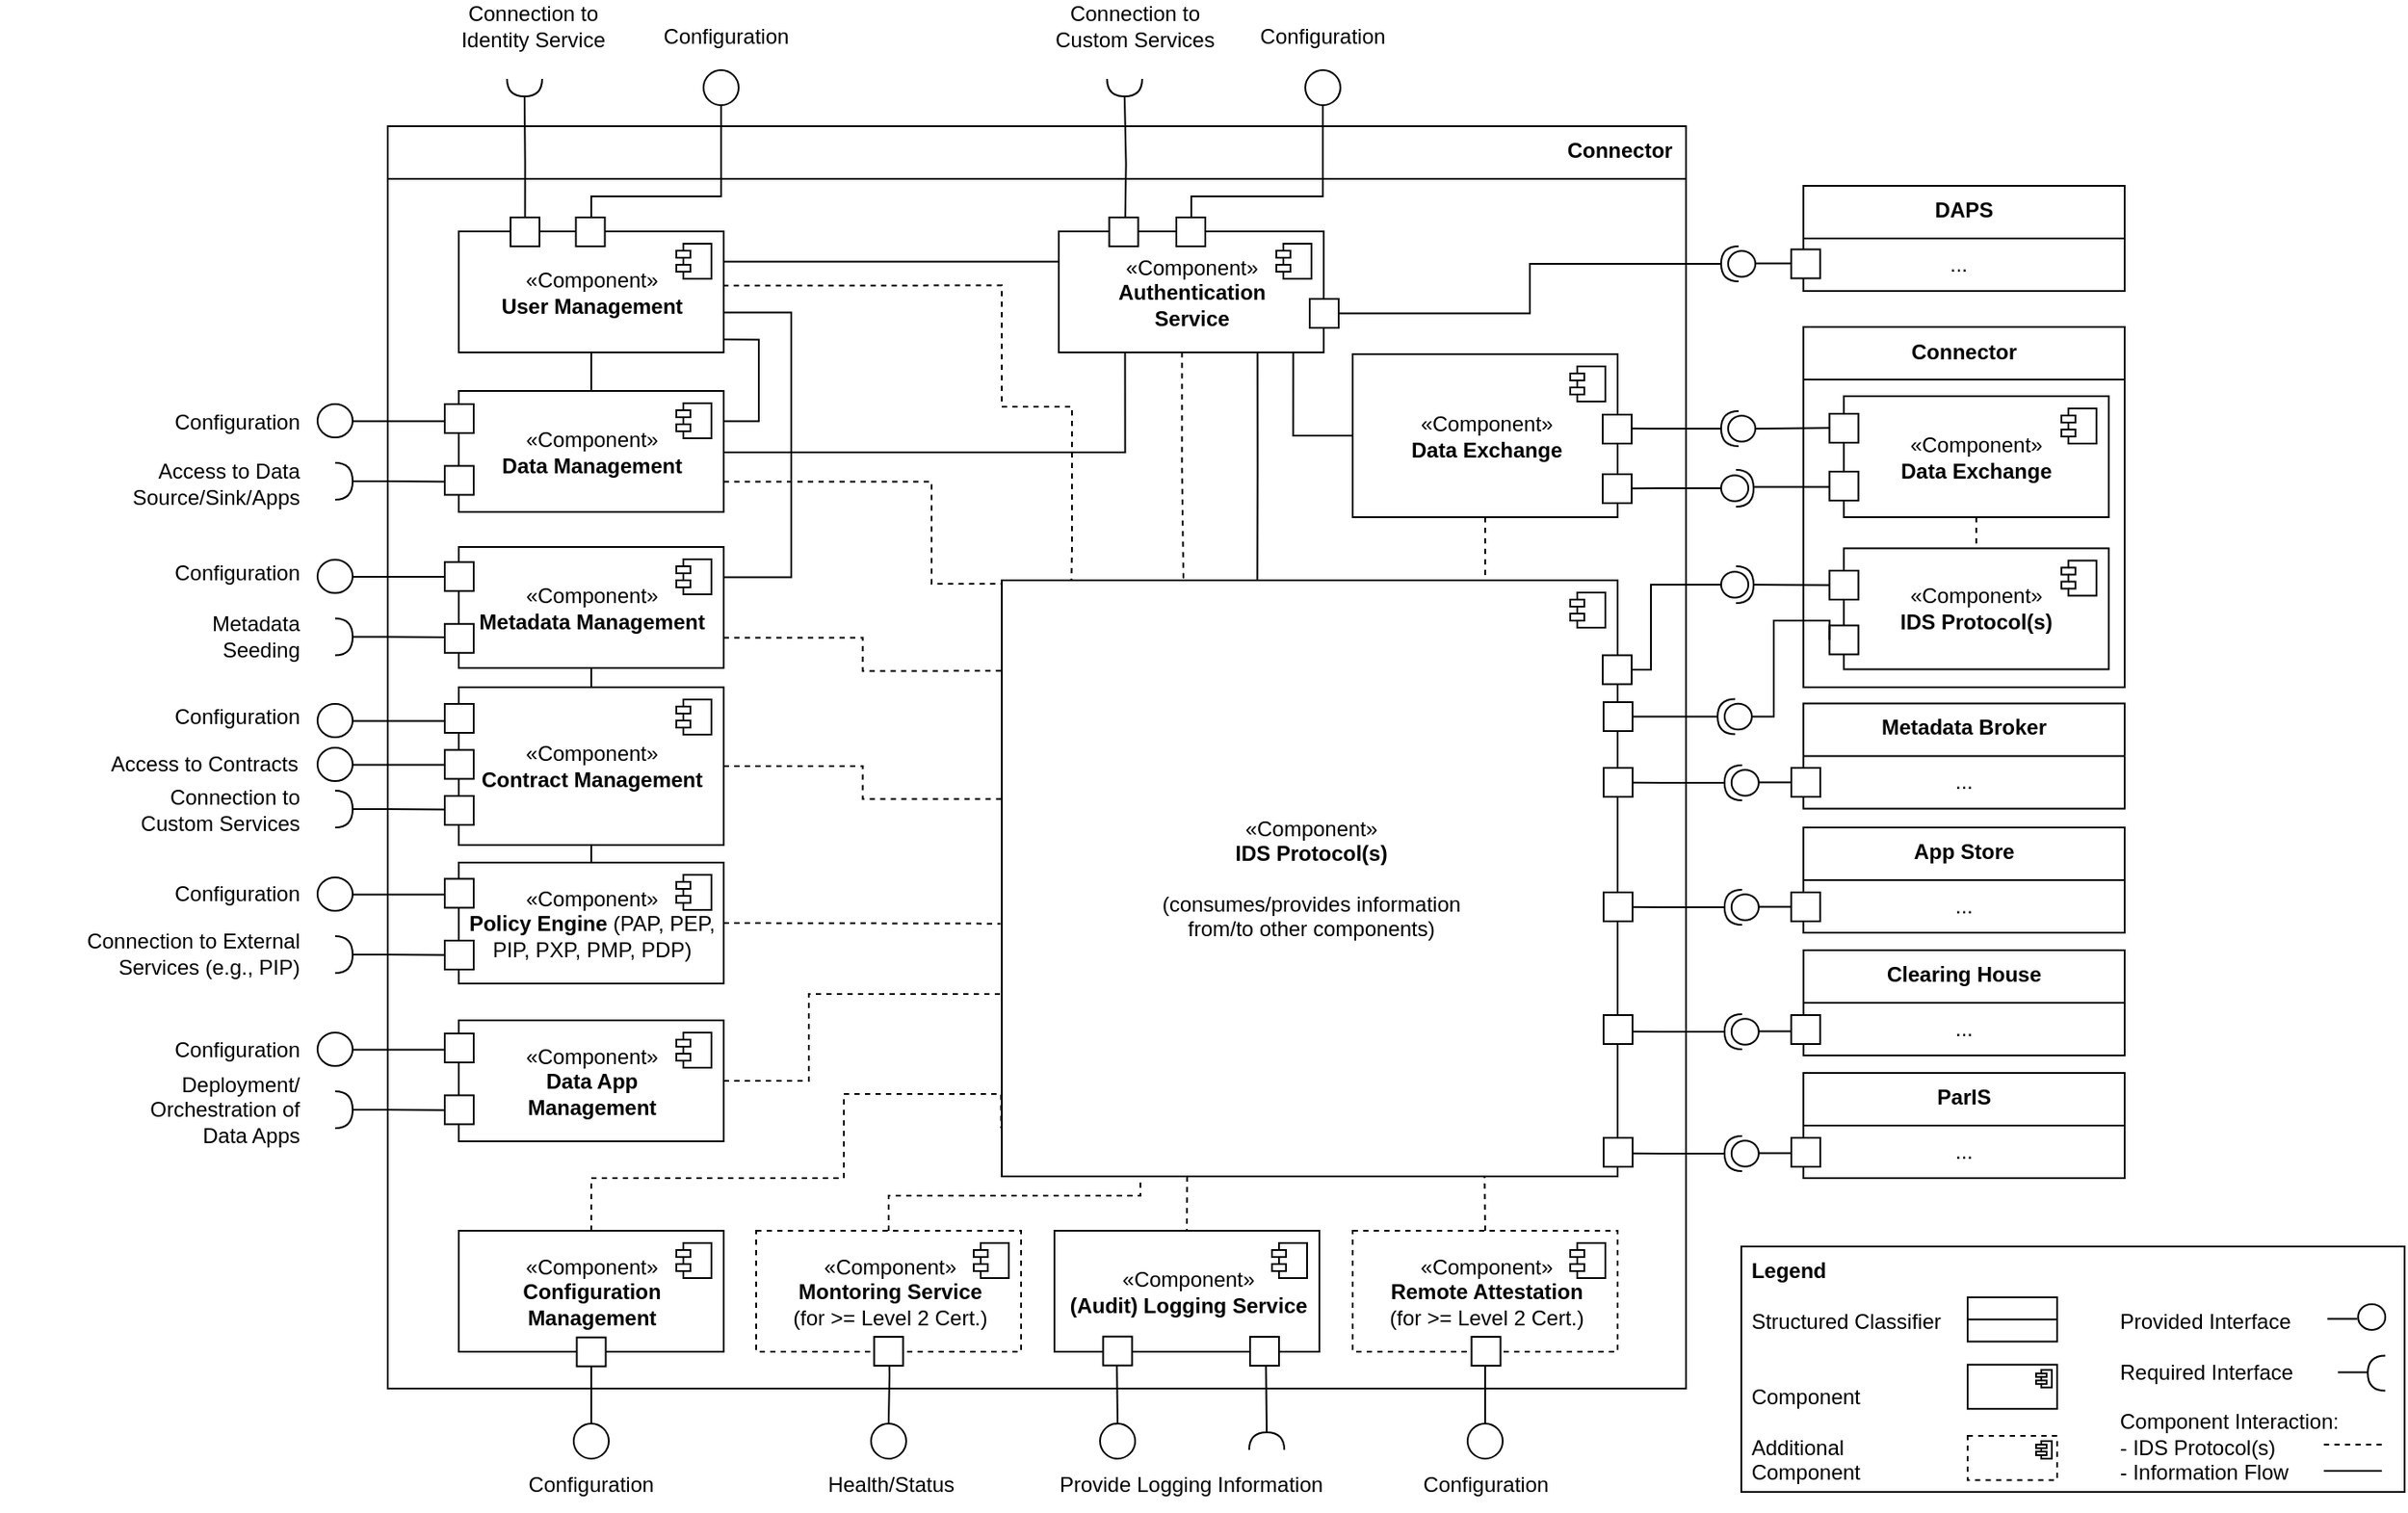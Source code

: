 <mxfile version="16.4.0" type="device"><diagram name="Page-1" id="5f0bae14-7c28-e335-631c-24af17079c00"><mxGraphModel dx="1777" dy="1319" grid="1" gridSize="10" guides="1" tooltips="1" connect="1" arrows="1" fold="1" page="1" pageScale="1" pageWidth="1100" pageHeight="850" background="none" math="0" shadow="0"><root><mxCell id="0"/><mxCell id="1" parent="0"/><mxCell id="nVN9x6pJDrfaUCQCUSoY-58" value="Connector&amp;nbsp;&amp;nbsp;" style="swimlane;fontStyle=1;align=right;verticalAlign=top;childLayout=stackLayout;horizontal=1;startSize=30;horizontalStack=0;resizeParent=1;resizeParentMax=0;resizeLast=0;collapsible=0;marginBottom=0;html=1;" parent="1" vertex="1"><mxGeometry x="170" y="20" width="740" height="720" as="geometry"/></mxCell><mxCell id="jyTs4A_rWqT5F-8VlOva-112" style="edgeStyle=orthogonalEdgeStyle;rounded=0;orthogonalLoop=1;jettySize=auto;html=1;exitX=1;exitY=0.75;exitDx=0;exitDy=0;entryX=0.002;entryY=0.061;entryDx=0;entryDy=0;endArrow=none;endFill=0;fillColor=#f8cecc;strokeColor=#000000;dashed=1;entryPerimeter=0;" parent="1" source="39TtyFxYvJvn-keejsap-3" target="39TtyFxYvJvn-keejsap-90" edge="1"><mxGeometry relative="1" as="geometry"><Array as="points"><mxPoint x="480" y="223"/><mxPoint x="480" y="281"/><mxPoint x="521" y="281"/></Array><mxPoint x="371" y="250.5" as="sourcePoint"/><mxPoint x="720" y="468.5" as="targetPoint"/></mxGeometry></mxCell><mxCell id="JZ4Dpea59XBY0IXT6QqH-74" style="edgeStyle=orthogonalEdgeStyle;rounded=0;orthogonalLoop=1;jettySize=auto;html=1;exitX=0;exitY=0.25;exitDx=0;exitDy=0;endArrow=none;endFill=0;entryX=1;entryY=0.5;entryDx=0;entryDy=0;" parent="1" source="39TtyFxYvJvn-keejsap-3" target="JZ4Dpea59XBY0IXT6QqH-85" edge="1"><mxGeometry relative="1" as="geometry"><mxPoint x="40" y="191" as="targetPoint"/><mxPoint x="201" y="198.5" as="sourcePoint"/><Array as="points"><mxPoint x="130" y="188"/></Array></mxGeometry></mxCell><mxCell id="JZ4Dpea59XBY0IXT6QqH-13" style="edgeStyle=orthogonalEdgeStyle;rounded=0;orthogonalLoop=1;jettySize=auto;html=1;exitX=0.25;exitY=0;exitDx=0;exitDy=0;entryX=1;entryY=0.5;entryDx=0;entryDy=0;endArrow=none;endFill=0;entryPerimeter=0;" parent="1" source="39TtyFxYvJvn-keejsap-50" target="JZ4Dpea59XBY0IXT6QqH-59" edge="1"><mxGeometry relative="1" as="geometry"><mxPoint x="269.5" y="16" as="targetPoint"/><mxPoint x="227.75" y="111" as="sourcePoint"/></mxGeometry></mxCell><mxCell id="JZ4Dpea59XBY0IXT6QqH-79" style="edgeStyle=orthogonalEdgeStyle;rounded=0;orthogonalLoop=1;jettySize=auto;html=1;exitX=0.5;exitY=0;exitDx=0;exitDy=0;endArrow=none;endFill=0;entryX=0.5;entryY=1;entryDx=0;entryDy=0;" parent="1" source="39TtyFxYvJvn-keejsap-50" target="JZ4Dpea59XBY0IXT6QqH-99" edge="1"><mxGeometry relative="1" as="geometry"><mxPoint x="359" y="30" as="targetPoint"/><mxPoint x="343.25" y="111" as="sourcePoint"/><Array as="points"><mxPoint x="286" y="60"/><mxPoint x="360" y="60"/></Array></mxGeometry></mxCell><mxCell id="jyTs4A_rWqT5F-8VlOva-119" style="edgeStyle=orthogonalEdgeStyle;rounded=0;orthogonalLoop=1;jettySize=auto;html=1;exitX=0.5;exitY=0;exitDx=0;exitDy=0;entryX=0.25;entryY=1;entryDx=0;entryDy=0;endArrow=none;endFill=0;fillColor=#f8cecc;strokeColor=#000000;dashed=1;" parent="1" source="39TtyFxYvJvn-keejsap-105" target="39TtyFxYvJvn-keejsap-90" edge="1"><mxGeometry relative="1" as="geometry"><mxPoint x="588.5" y="708" as="sourcePoint"/><Array as="points"><mxPoint x="456" y="630"/><mxPoint x="599" y="630"/><mxPoint x="599" y="600"/></Array><mxPoint x="735.98" y="506.98" as="targetPoint"/></mxGeometry></mxCell><mxCell id="JZ4Dpea59XBY0IXT6QqH-19" style="edgeStyle=orthogonalEdgeStyle;rounded=0;orthogonalLoop=1;jettySize=auto;html=1;exitX=0.5;exitY=1;exitDx=0;exitDy=0;entryX=0.5;entryY=0;entryDx=0;entryDy=0;endArrow=none;endFill=0;" parent="1" target="JZ4Dpea59XBY0IXT6QqH-17" edge="1"><mxGeometry relative="1" as="geometry"><mxPoint x="455.5" y="703" as="sourcePoint"/></mxGeometry></mxCell><mxCell id="JZ4Dpea59XBY0IXT6QqH-81" style="edgeStyle=orthogonalEdgeStyle;rounded=0;orthogonalLoop=1;jettySize=auto;html=1;exitX=0.5;exitY=1;exitDx=0;exitDy=0;entryX=0.5;entryY=0;entryDx=0;entryDy=0;endArrow=none;endFill=0;" parent="1" source="39TtyFxYvJvn-keejsap-1" edge="1"><mxGeometry relative="1" as="geometry"><mxPoint x="286" y="57" as="sourcePoint"/><mxPoint x="286" y="776" as="targetPoint"/></mxGeometry></mxCell><mxCell id="jyTs4A_rWqT5F-8VlOva-82" style="edgeStyle=orthogonalEdgeStyle;rounded=0;orthogonalLoop=1;jettySize=auto;html=1;exitX=1;exitY=0.5;exitDx=0;exitDy=0;entryX=1;entryY=0.5;entryDx=0;entryDy=0;endArrow=none;endFill=0;exitPerimeter=0;" parent="1" source="JZ4Dpea59XBY0IXT6QqH-64" target="nVN9x6pJDrfaUCQCUSoY-92" edge="1"><mxGeometry relative="1" as="geometry"><mxPoint x="992" y="635" as="sourcePoint"/><mxPoint x="680.07" y="98.25" as="targetPoint"/></mxGeometry></mxCell><mxCell id="jyTs4A_rWqT5F-8VlOva-95" value="Access to Data Source/Sink/Apps" style="text;html=1;strokeColor=none;fillColor=none;align=right;verticalAlign=middle;whiteSpace=wrap;rounded=0;" parent="1" vertex="1"><mxGeometry x="10" y="208.5" width="111.5" height="30" as="geometry"/></mxCell><mxCell id="jyTs4A_rWqT5F-8VlOva-97" value="Configuration" style="text;html=1;strokeColor=none;fillColor=none;align=center;verticalAlign=middle;whiteSpace=wrap;rounded=0;" parent="1" vertex="1"><mxGeometry x="249.25" y="780" width="73.5" height="30" as="geometry"/></mxCell><mxCell id="jyTs4A_rWqT5F-8VlOva-134" value="Deployment/&lt;br&gt;Orchestration of Data Apps" style="text;html=1;strokeColor=none;fillColor=none;align=right;verticalAlign=middle;whiteSpace=wrap;rounded=0;" parent="1" vertex="1"><mxGeometry x="10" y="566" width="111.5" height="30" as="geometry"/></mxCell><mxCell id="JZ4Dpea59XBY0IXT6QqH-83" style="edgeStyle=orthogonalEdgeStyle;rounded=0;orthogonalLoop=1;jettySize=auto;html=1;exitX=0.5;exitY=0;exitDx=0;exitDy=0;entryX=0.784;entryY=1;entryDx=0;entryDy=0;dashed=1;endArrow=none;endFill=0;entryPerimeter=0;" parent="1" source="39TtyFxYvJvn-keejsap-103" target="39TtyFxYvJvn-keejsap-90" edge="1"><mxGeometry relative="1" as="geometry"><mxPoint x="805" y="572.0" as="sourcePoint"/><mxPoint x="805" y="514" as="targetPoint"/></mxGeometry></mxCell><mxCell id="jyTs4A_rWqT5F-8VlOva-147" value="Access to Contracts" style="text;html=1;strokeColor=none;fillColor=none;align=right;verticalAlign=middle;whiteSpace=wrap;rounded=0;" parent="1" vertex="1"><mxGeometry x="-1.75" y="369" width="123.25" height="30" as="geometry"/></mxCell><mxCell id="JZ4Dpea59XBY0IXT6QqH-11" value="Connection to Identity Service" style="text;html=1;strokeColor=none;fillColor=none;align=center;verticalAlign=middle;whiteSpace=wrap;rounded=0;" parent="1" vertex="1"><mxGeometry x="202" y="-52" width="102.13" height="30" as="geometry"/></mxCell><mxCell id="JZ4Dpea59XBY0IXT6QqH-71" style="edgeStyle=orthogonalEdgeStyle;rounded=0;orthogonalLoop=1;jettySize=auto;html=1;exitX=0.25;exitY=1;exitDx=0;exitDy=0;endArrow=none;endFill=0;entryX=1;entryY=0.5;entryDx=0;entryDy=0;" parent="1" source="39TtyFxYvJvn-keejsap-52" target="39TtyFxYvJvn-keejsap-3" edge="1"><mxGeometry relative="1" as="geometry"><mxPoint x="720" y="130.5" as="sourcePoint"/><mxPoint x="371" y="234.25" as="targetPoint"/><Array as="points"><mxPoint x="590" y="206"/><mxPoint x="362" y="206"/></Array></mxGeometry></mxCell><mxCell id="JZ4Dpea59XBY0IXT6QqH-17" value="" style="ellipse;whiteSpace=wrap;html=1;rounded=0;shadow=0;comic=0;labelBackgroundColor=none;strokeWidth=1;fontFamily=Verdana;fontSize=12;align=center;" parent="1" vertex="1"><mxGeometry x="445.5" y="760" width="20" height="20" as="geometry"/></mxCell><mxCell id="JZ4Dpea59XBY0IXT6QqH-18" value="Health/Status" style="text;html=1;strokeColor=none;fillColor=none;align=center;verticalAlign=middle;whiteSpace=wrap;rounded=0;" parent="1" vertex="1"><mxGeometry x="404.5" y="780" width="104" height="30" as="geometry"/></mxCell><mxCell id="JZ4Dpea59XBY0IXT6QqH-51" style="edgeStyle=orthogonalEdgeStyle;rounded=0;orthogonalLoop=1;jettySize=auto;html=1;exitX=0.5;exitY=0;exitDx=0;exitDy=0;entryX=0.25;entryY=1;entryDx=0;entryDy=0;endArrow=none;endFill=0;" parent="1" source="JZ4Dpea59XBY0IXT6QqH-47" edge="1"><mxGeometry relative="1" as="geometry"><mxPoint x="585.5" y="719" as="targetPoint"/></mxGeometry></mxCell><mxCell id="JZ4Dpea59XBY0IXT6QqH-47" value="" style="ellipse;whiteSpace=wrap;html=1;rounded=0;shadow=0;comic=0;labelBackgroundColor=none;strokeWidth=1;fontFamily=Verdana;fontSize=12;align=center;" parent="1" vertex="1"><mxGeometry x="576" y="760" width="20" height="20" as="geometry"/></mxCell><mxCell id="JZ4Dpea59XBY0IXT6QqH-48" value="Provide Logging Information" style="text;html=1;strokeColor=none;fillColor=none;align=center;verticalAlign=middle;whiteSpace=wrap;rounded=0;" parent="1" vertex="1"><mxGeometry x="550" y="780" width="156" height="30" as="geometry"/></mxCell><mxCell id="JZ4Dpea59XBY0IXT6QqH-55" style="edgeStyle=orthogonalEdgeStyle;rounded=0;orthogonalLoop=1;jettySize=auto;html=1;entryX=0;entryY=0.75;entryDx=0;entryDy=0;endArrow=none;endFill=0;" parent="1" source="JZ4Dpea59XBY0IXT6QqH-52" target="39TtyFxYvJvn-keejsap-3" edge="1"><mxGeometry relative="1" as="geometry"><mxPoint x="201" y="224.5" as="targetPoint"/><Array as="points"><mxPoint x="170" y="223"/><mxPoint x="170" y="223"/></Array></mxGeometry></mxCell><mxCell id="JZ4Dpea59XBY0IXT6QqH-52" value="" style="shape=requiredInterface;html=1;verticalLabelPosition=bottom;sketch=0;" parent="1" vertex="1"><mxGeometry x="140" y="212" width="10" height="21" as="geometry"/></mxCell><mxCell id="JZ4Dpea59XBY0IXT6QqH-59" value="" style="shape=requiredInterface;html=1;verticalLabelPosition=bottom;sketch=0;rotation=90;" parent="1" vertex="1"><mxGeometry x="243" y="-12" width="10" height="20" as="geometry"/></mxCell><mxCell id="JZ4Dpea59XBY0IXT6QqH-64" value="" style="shape=requiredInterface;html=1;verticalLabelPosition=bottom;sketch=0;rotation=-180;" parent="1" vertex="1"><mxGeometry x="930" y="88.5" width="10" height="20" as="geometry"/></mxCell><mxCell id="JZ4Dpea59XBY0IXT6QqH-68" style="edgeStyle=orthogonalEdgeStyle;rounded=0;orthogonalLoop=1;jettySize=auto;html=1;exitX=1;exitY=0.5;exitDx=0;exitDy=0;exitPerimeter=0;entryX=0.75;entryY=1;entryDx=0;entryDy=0;endArrow=none;endFill=0;" parent="1" source="JZ4Dpea59XBY0IXT6QqH-66" edge="1"><mxGeometry relative="1" as="geometry"><mxPoint x="670.5" y="719" as="targetPoint"/></mxGeometry></mxCell><mxCell id="JZ4Dpea59XBY0IXT6QqH-66" value="" style="shape=requiredInterface;html=1;verticalLabelPosition=bottom;sketch=0;rotation=-90;" parent="1" vertex="1"><mxGeometry x="666" y="760" width="10" height="20" as="geometry"/></mxCell><mxCell id="JZ4Dpea59XBY0IXT6QqH-80" value="" style="ellipse;whiteSpace=wrap;html=1;rounded=0;shadow=0;comic=0;labelBackgroundColor=none;strokeWidth=1;fontFamily=Verdana;fontSize=12;align=center;" parent="1" vertex="1"><mxGeometry x="276" y="760" width="20" height="20" as="geometry"/></mxCell><mxCell id="JZ4Dpea59XBY0IXT6QqH-84" value="Configuration" style="text;html=1;strokeColor=none;fillColor=none;align=right;verticalAlign=middle;whiteSpace=wrap;rounded=0;" parent="1" vertex="1"><mxGeometry x="48" y="174" width="73.5" height="30" as="geometry"/></mxCell><mxCell id="JZ4Dpea59XBY0IXT6QqH-85" value="" style="ellipse;whiteSpace=wrap;html=1;rounded=0;shadow=0;comic=0;labelBackgroundColor=none;strokeWidth=1;fontFamily=Verdana;fontSize=12;align=center;" parent="1" vertex="1"><mxGeometry x="130" y="178.5" width="20" height="19" as="geometry"/></mxCell><mxCell id="JZ4Dpea59XBY0IXT6QqH-89" value="Configuration" style="text;html=1;strokeColor=none;fillColor=none;align=right;verticalAlign=middle;whiteSpace=wrap;rounded=0;" parent="1" vertex="1"><mxGeometry x="48" y="260" width="73.5" height="30" as="geometry"/></mxCell><mxCell id="JZ4Dpea59XBY0IXT6QqH-91" value="Configuration" style="text;html=1;strokeColor=none;fillColor=none;align=right;verticalAlign=middle;whiteSpace=wrap;rounded=0;" parent="1" vertex="1"><mxGeometry x="48" y="342" width="73.5" height="30" as="geometry"/></mxCell><mxCell id="JZ4Dpea59XBY0IXT6QqH-93" value="Configuration" style="text;html=1;strokeColor=none;fillColor=none;align=right;verticalAlign=middle;whiteSpace=wrap;rounded=0;" parent="1" vertex="1"><mxGeometry x="48" y="443" width="73.5" height="30" as="geometry"/></mxCell><mxCell id="JZ4Dpea59XBY0IXT6QqH-95" value="Configuration" style="text;html=1;strokeColor=none;fillColor=none;align=right;verticalAlign=middle;whiteSpace=wrap;rounded=0;" parent="1" vertex="1"><mxGeometry x="48" y="531.5" width="73.5" height="30" as="geometry"/></mxCell><mxCell id="JZ4Dpea59XBY0IXT6QqH-98" value="Connection to Custom Services" style="text;html=1;strokeColor=none;fillColor=none;align=right;verticalAlign=middle;whiteSpace=wrap;rounded=0;" parent="1" vertex="1"><mxGeometry x="20" y="394.5" width="101.5" height="30" as="geometry"/></mxCell><mxCell id="JZ4Dpea59XBY0IXT6QqH-99" value="" style="ellipse;whiteSpace=wrap;html=1;rounded=0;shadow=0;comic=0;labelBackgroundColor=none;strokeWidth=1;fontFamily=Verdana;fontSize=12;align=center;" parent="1" vertex="1"><mxGeometry x="350" y="-12" width="20" height="20" as="geometry"/></mxCell><mxCell id="JZ4Dpea59XBY0IXT6QqH-101" value="Configuration" style="text;html=1;strokeColor=none;fillColor=none;align=center;verticalAlign=middle;whiteSpace=wrap;rounded=0;" parent="1" vertex="1"><mxGeometry x="326" y="-46" width="73.5" height="30" as="geometry"/></mxCell><mxCell id="JZ4Dpea59XBY0IXT6QqH-106" style="edgeStyle=orthogonalEdgeStyle;rounded=0;orthogonalLoop=1;jettySize=auto;html=1;exitX=0.25;exitY=0;exitDx=0;exitDy=0;entryX=1;entryY=0.5;entryDx=0;entryDy=0;endArrow=none;endFill=0;entryPerimeter=0;" parent="1" target="JZ4Dpea59XBY0IXT6QqH-109" edge="1"><mxGeometry relative="1" as="geometry"><mxPoint x="590.25" y="80" as="sourcePoint"/><mxPoint x="600.5" y="16" as="targetPoint"/></mxGeometry></mxCell><mxCell id="JZ4Dpea59XBY0IXT6QqH-107" style="edgeStyle=orthogonalEdgeStyle;rounded=0;orthogonalLoop=1;jettySize=auto;html=1;exitX=0.5;exitY=0;exitDx=0;exitDy=0;endArrow=none;endFill=0;entryX=0.5;entryY=1;entryDx=0;entryDy=0;" parent="1" source="39TtyFxYvJvn-keejsap-52" target="JZ4Dpea59XBY0IXT6QqH-110" edge="1"><mxGeometry relative="1" as="geometry"><mxPoint x="693.0" y="30" as="targetPoint"/><mxPoint x="684.43" y="111" as="sourcePoint"/><Array as="points"><mxPoint x="628" y="60"/><mxPoint x="703" y="60"/></Array></mxGeometry></mxCell><mxCell id="JZ4Dpea59XBY0IXT6QqH-108" value="Connection to Custom Services" style="text;html=1;strokeColor=none;fillColor=none;align=center;verticalAlign=middle;whiteSpace=wrap;rounded=0;" parent="1" vertex="1"><mxGeometry x="545" y="-52" width="102.13" height="30" as="geometry"/></mxCell><mxCell id="JZ4Dpea59XBY0IXT6QqH-109" value="" style="shape=requiredInterface;html=1;verticalLabelPosition=bottom;sketch=0;rotation=90;" parent="1" vertex="1"><mxGeometry x="585.0" y="-12" width="10" height="20" as="geometry"/></mxCell><mxCell id="JZ4Dpea59XBY0IXT6QqH-110" value="" style="ellipse;whiteSpace=wrap;html=1;rounded=0;shadow=0;comic=0;labelBackgroundColor=none;strokeWidth=1;fontFamily=Verdana;fontSize=12;align=center;" parent="1" vertex="1"><mxGeometry x="693.0" y="-12" width="20" height="20" as="geometry"/></mxCell><mxCell id="JZ4Dpea59XBY0IXT6QqH-111" value="Configuration" style="text;html=1;strokeColor=none;fillColor=none;align=center;verticalAlign=middle;whiteSpace=wrap;rounded=0;" parent="1" vertex="1"><mxGeometry x="666.25" y="-46" width="73.5" height="30" as="geometry"/></mxCell><mxCell id="nE7xQ-qJ__2BftJ0NdA2-1" value="&lt;b&gt;&amp;nbsp;Legend&lt;br&gt;&lt;/b&gt;&lt;br&gt;&lt;div&gt;&amp;nbsp;Structured Classifier&lt;span&gt;&#9;&lt;span style=&quot;white-space: pre&quot;&gt;&#9;&lt;/span&gt;&lt;span style=&quot;white-space: pre&quot;&gt;&#9;&lt;/span&gt;&lt;span style=&quot;white-space: pre&quot;&gt;&#9;&lt;/span&gt;&lt;span style=&quot;white-space: pre&quot;&gt;&#9;&lt;/span&gt;&lt;/span&gt;Provided Interface&lt;span&gt;&lt;/span&gt;&lt;span&gt;&lt;/span&gt;&lt;span&gt;&lt;/span&gt;&lt;span&gt;&lt;/span&gt;&lt;span&gt;&lt;/span&gt;&lt;span&gt;&lt;/span&gt;&lt;span&gt;&lt;/span&gt;&lt;span&gt;&lt;/span&gt;&lt;/div&gt;&lt;div&gt;&lt;span&gt;&lt;br&gt;&lt;/span&gt;&lt;/div&gt;&lt;div&gt;&lt;span&gt;&#9;&lt;/span&gt;&lt;span&gt;&#9;&lt;/span&gt;&lt;span&gt;&#9;&lt;/span&gt;&lt;span&gt;&#9;&lt;/span&gt;&lt;span&gt;&#9;&lt;/span&gt;&lt;span&gt;&#9;&lt;/span&gt;&lt;span&gt;&#9;&lt;/span&gt;&lt;span&gt;&#9;&lt;/span&gt;&lt;span style=&quot;white-space: pre&quot;&gt;&#9;&lt;/span&gt;&lt;span style=&quot;white-space: pre&quot;&gt;&#9;&lt;/span&gt;&lt;span style=&quot;white-space: pre&quot;&gt;&#9;&lt;/span&gt;&lt;span style=&quot;white-space: pre&quot;&gt;&#9;&lt;/span&gt;&lt;span style=&quot;white-space: pre&quot;&gt;&#9;&lt;/span&gt;&lt;span style=&quot;white-space: pre&quot;&gt;&#9;&lt;/span&gt;&lt;span style=&quot;white-space: pre&quot;&gt;&#9;&lt;/span&gt;&lt;span style=&quot;white-space: pre&quot;&gt;&#9;&lt;/span&gt;Required Interface&lt;br&gt;&lt;/div&gt;&lt;div&gt;&lt;span&gt;&amp;nbsp;Component&lt;/span&gt;&lt;/div&gt;&lt;span style=&quot;white-space: pre&quot;&gt;&#9;&lt;/span&gt;&lt;span style=&quot;white-space: pre&quot;&gt;&#9;&lt;/span&gt;&lt;span style=&quot;white-space: pre&quot;&gt;&#9;&lt;/span&gt;&lt;span style=&quot;white-space: pre&quot;&gt;&#9;&lt;/span&gt;&lt;span style=&quot;white-space: pre&quot;&gt;&#9;&lt;/span&gt;&lt;span style=&quot;white-space: pre&quot;&gt;&#9;&lt;/span&gt;&lt;span style=&quot;white-space: pre&quot;&gt;&#9;&lt;/span&gt;&lt;span style=&quot;white-space: pre&quot;&gt;&#9;&lt;/span&gt;Component Interaction:&lt;div&gt;&lt;span&gt;&amp;nbsp;Additional&lt;span style=&quot;white-space: pre&quot;&gt;&#9;&lt;/span&gt;&lt;span style=&quot;white-space: pre&quot;&gt;&#9;&lt;/span&gt;&lt;span style=&quot;white-space: pre&quot;&gt;&#9;&lt;/span&gt;&lt;span style=&quot;white-space: pre&quot;&gt;&#9;&lt;/span&gt;&lt;span style=&quot;white-space: pre&quot;&gt;&#9;&lt;/span&gt;&lt;span style=&quot;white-space: pre&quot;&gt;&#9;&lt;/span&gt;- IDS Protocol(s)&lt;/span&gt;&lt;/div&gt;&lt;div&gt;&amp;nbsp;Component&lt;span style=&quot;white-space: pre&quot;&gt;&#9;&lt;/span&gt;&lt;span style=&quot;white-space: pre&quot;&gt;&#9;&lt;/span&gt;&lt;span style=&quot;white-space: pre&quot;&gt;&#9;&lt;/span&gt;&lt;span style=&quot;white-space: pre&quot;&gt;&#9;&lt;/span&gt;&lt;span style=&quot;white-space: pre&quot;&gt;&#9;&lt;/span&gt;&lt;span style=&quot;white-space: pre&quot;&gt;&#9;&lt;/span&gt;&lt;span&gt;- Information Flow&lt;/span&gt;&lt;/div&gt;&lt;div&gt;&lt;br&gt;&lt;/div&gt;" style="rounded=0;whiteSpace=wrap;html=1;align=left;verticalAlign=top;" parent="1" vertex="1"><mxGeometry x="941.5" y="659" width="378.07" height="140" as="geometry"/></mxCell><mxCell id="nE7xQ-qJ__2BftJ0NdA2-6" value="" style="endArrow=none;html=1;rounded=0;entryX=0;entryY=0.5;entryDx=0;entryDy=0;" parent="1" edge="1"><mxGeometry width="50" height="50" relative="1" as="geometry"><mxPoint x="1275.57" y="700.22" as="sourcePoint"/><mxPoint x="1292.57" y="700.22" as="targetPoint"/></mxGeometry></mxCell><mxCell id="nE7xQ-qJ__2BftJ0NdA2-7" value="" style="shape=requiredInterface;html=1;verticalLabelPosition=bottom;sketch=0;rotation=-180;" parent="1" vertex="1"><mxGeometry x="1298.57" y="721.22" width="10" height="20" as="geometry"/></mxCell><mxCell id="nE7xQ-qJ__2BftJ0NdA2-8" value="" style="endArrow=none;html=1;rounded=0;entryX=0;entryY=0.5;entryDx=0;entryDy=0;" parent="1" edge="1"><mxGeometry width="50" height="50" relative="1" as="geometry"><mxPoint x="1281.57" y="730.72" as="sourcePoint"/><mxPoint x="1298.57" y="730.72" as="targetPoint"/></mxGeometry></mxCell><mxCell id="nE7xQ-qJ__2BftJ0NdA2-10" value="" style="endArrow=none;html=1;rounded=0;" parent="1" edge="1"><mxGeometry width="50" height="50" relative="1" as="geometry"><mxPoint x="1273.57" y="787" as="sourcePoint"/><mxPoint x="1306.57" y="787" as="targetPoint"/></mxGeometry></mxCell><mxCell id="nE7xQ-qJ__2BftJ0NdA2-11" value="" style="endArrow=none;html=1;rounded=0;dashed=1;" parent="1" edge="1"><mxGeometry width="50" height="50" relative="1" as="geometry"><mxPoint x="1273.57" y="772" as="sourcePoint"/><mxPoint x="1306.57" y="772" as="targetPoint"/></mxGeometry></mxCell><mxCell id="39TtyFxYvJvn-keejsap-158" style="edgeStyle=orthogonalEdgeStyle;rounded=0;orthogonalLoop=1;jettySize=auto;html=1;exitX=0.5;exitY=0;exitDx=0;exitDy=0;entryX=-0.001;entryY=0.919;entryDx=0;entryDy=0;dashed=1;startArrow=none;startFill=0;endArrow=none;endFill=0;entryPerimeter=0;" parent="1" source="39TtyFxYvJvn-keejsap-1" target="39TtyFxYvJvn-keejsap-90" edge="1"><mxGeometry relative="1" as="geometry"><Array as="points"><mxPoint x="286" y="620"/><mxPoint x="430" y="620"/><mxPoint x="430" y="572"/><mxPoint x="520" y="572"/></Array></mxGeometry></mxCell><mxCell id="39TtyFxYvJvn-keejsap-1" value="«Component»&lt;br&gt;&lt;b&gt;Configuration &lt;br&gt;Management&lt;/b&gt;" style="html=1;dropTarget=0;" parent="1" vertex="1"><mxGeometry x="210.5" y="650" width="151" height="69" as="geometry"/></mxCell><mxCell id="39TtyFxYvJvn-keejsap-2" value="" style="shape=module;jettyWidth=8;jettyHeight=4;" parent="39TtyFxYvJvn-keejsap-1" vertex="1"><mxGeometry x="1" width="20" height="20" relative="1" as="geometry"><mxPoint x="-27" y="7" as="offset"/></mxGeometry></mxCell><mxCell id="39TtyFxYvJvn-keejsap-3" value="«Component»&lt;br&gt;&lt;b&gt;Data Management&lt;/b&gt;" style="html=1;dropTarget=0;" parent="1" vertex="1"><mxGeometry x="210.5" y="171" width="151" height="69" as="geometry"/></mxCell><mxCell id="39TtyFxYvJvn-keejsap-4" value="" style="shape=module;jettyWidth=8;jettyHeight=4;" parent="39TtyFxYvJvn-keejsap-3" vertex="1"><mxGeometry x="1" width="20" height="20" relative="1" as="geometry"><mxPoint x="-27" y="7" as="offset"/></mxGeometry></mxCell><mxCell id="39TtyFxYvJvn-keejsap-169" style="edgeStyle=orthogonalEdgeStyle;rounded=0;orthogonalLoop=1;jettySize=auto;html=1;entryX=0.5;entryY=0;entryDx=0;entryDy=0;startArrow=none;startFill=0;endArrow=none;endFill=0;" parent="1" source="39TtyFxYvJvn-keejsap-5" target="39TtyFxYvJvn-keejsap-7" edge="1"><mxGeometry relative="1" as="geometry"><mxPoint x="286" y="331" as="sourcePoint"/></mxGeometry></mxCell><mxCell id="39TtyFxYvJvn-keejsap-170" style="edgeStyle=orthogonalEdgeStyle;rounded=0;orthogonalLoop=1;jettySize=auto;html=1;exitX=1;exitY=0.75;exitDx=0;exitDy=0;entryX=0;entryY=0.152;entryDx=0;entryDy=0;entryPerimeter=0;startArrow=none;startFill=0;endArrow=none;endFill=0;dashed=1;" parent="1" source="39TtyFxYvJvn-keejsap-5" target="39TtyFxYvJvn-keejsap-90" edge="1"><mxGeometry relative="1" as="geometry"/></mxCell><mxCell id="39TtyFxYvJvn-keejsap-5" value="«Component»&lt;br&gt;&lt;b&gt;Metadata Management&lt;/b&gt;" style="html=1;dropTarget=0;" parent="1" vertex="1"><mxGeometry x="210.5" y="260" width="151" height="69" as="geometry"/></mxCell><mxCell id="39TtyFxYvJvn-keejsap-6" value="" style="shape=module;jettyWidth=8;jettyHeight=4;" parent="39TtyFxYvJvn-keejsap-5" vertex="1"><mxGeometry x="1" width="20" height="20" relative="1" as="geometry"><mxPoint x="-27" y="7" as="offset"/></mxGeometry></mxCell><mxCell id="39TtyFxYvJvn-keejsap-44" style="edgeStyle=orthogonalEdgeStyle;rounded=0;orthogonalLoop=1;jettySize=auto;html=1;exitX=0.5;exitY=1;exitDx=0;exitDy=0;entryX=0.5;entryY=0;entryDx=0;entryDy=0;startArrow=none;startFill=0;endArrow=none;endFill=0;" parent="1" source="39TtyFxYvJvn-keejsap-7" target="39TtyFxYvJvn-keejsap-9" edge="1"><mxGeometry relative="1" as="geometry"/></mxCell><mxCell id="39TtyFxYvJvn-keejsap-164" style="edgeStyle=orthogonalEdgeStyle;rounded=0;orthogonalLoop=1;jettySize=auto;html=1;exitX=1;exitY=0.5;exitDx=0;exitDy=0;entryX=0.003;entryY=0.367;entryDx=0;entryDy=0;startArrow=none;startFill=0;endArrow=none;endFill=0;dashed=1;entryPerimeter=0;" parent="1" source="39TtyFxYvJvn-keejsap-7" target="39TtyFxYvJvn-keejsap-90" edge="1"><mxGeometry relative="1" as="geometry"/></mxCell><mxCell id="39TtyFxYvJvn-keejsap-7" value="«Component»&lt;br&gt;&lt;b&gt;Contract Management&lt;/b&gt;" style="html=1;dropTarget=0;" parent="1" vertex="1"><mxGeometry x="210.5" y="340" width="151" height="90" as="geometry"/></mxCell><mxCell id="39TtyFxYvJvn-keejsap-8" value="" style="shape=module;jettyWidth=8;jettyHeight=4;" parent="39TtyFxYvJvn-keejsap-7" vertex="1"><mxGeometry x="1" width="20" height="20" relative="1" as="geometry"><mxPoint x="-27" y="7" as="offset"/></mxGeometry></mxCell><mxCell id="39TtyFxYvJvn-keejsap-171" style="edgeStyle=none;rounded=0;orthogonalLoop=1;jettySize=auto;html=1;exitX=1;exitY=0.5;exitDx=0;exitDy=0;entryX=-0.002;entryY=0.576;entryDx=0;entryDy=0;entryPerimeter=0;dashed=1;startArrow=none;startFill=0;endArrow=none;endFill=0;" parent="1" source="39TtyFxYvJvn-keejsap-9" target="39TtyFxYvJvn-keejsap-90" edge="1"><mxGeometry relative="1" as="geometry"/></mxCell><mxCell id="39TtyFxYvJvn-keejsap-9" value="«Component»&lt;br&gt;&lt;b&gt;Policy Engine&amp;nbsp;&lt;/b&gt;(PAP, PEP, &lt;br&gt;PIP, PXP, PMP, PDP)" style="html=1;dropTarget=0;" parent="1" vertex="1"><mxGeometry x="210.5" y="440" width="151" height="69" as="geometry"/></mxCell><mxCell id="39TtyFxYvJvn-keejsap-10" value="" style="shape=module;jettyWidth=8;jettyHeight=4;" parent="39TtyFxYvJvn-keejsap-9" vertex="1"><mxGeometry x="1" width="20" height="20" relative="1" as="geometry"><mxPoint x="-27" y="7" as="offset"/></mxGeometry></mxCell><mxCell id="39TtyFxYvJvn-keejsap-172" style="edgeStyle=orthogonalEdgeStyle;rounded=0;orthogonalLoop=1;jettySize=auto;html=1;exitX=1;exitY=0.5;exitDx=0;exitDy=0;entryX=0;entryY=0.75;entryDx=0;entryDy=0;dashed=1;startArrow=none;startFill=0;endArrow=none;endFill=0;" parent="1" source="39TtyFxYvJvn-keejsap-11" target="39TtyFxYvJvn-keejsap-90" edge="1"><mxGeometry relative="1" as="geometry"><Array as="points"><mxPoint x="410" y="565"/><mxPoint x="410" y="515"/></Array></mxGeometry></mxCell><mxCell id="39TtyFxYvJvn-keejsap-11" value="«Component»&lt;br&gt;&lt;b&gt;Data App &lt;br&gt;Management&lt;/b&gt;" style="html=1;dropTarget=0;" parent="1" vertex="1"><mxGeometry x="210.5" y="530" width="151" height="69" as="geometry"/></mxCell><mxCell id="39TtyFxYvJvn-keejsap-12" value="" style="shape=module;jettyWidth=8;jettyHeight=4;" parent="39TtyFxYvJvn-keejsap-11" vertex="1"><mxGeometry x="1" width="20" height="20" relative="1" as="geometry"><mxPoint x="-27" y="7" as="offset"/></mxGeometry></mxCell><mxCell id="39TtyFxYvJvn-keejsap-28" style="edgeStyle=orthogonalEdgeStyle;rounded=0;orthogonalLoop=1;jettySize=auto;html=1;exitX=0;exitY=0.25;exitDx=0;exitDy=0;endArrow=none;endFill=0;entryX=1;entryY=0.5;entryDx=0;entryDy=0;" parent="1" target="39TtyFxYvJvn-keejsap-31" edge="1"><mxGeometry relative="1" as="geometry"><mxPoint x="40" y="279.75" as="targetPoint"/><mxPoint x="210.5" y="277" as="sourcePoint"/><Array as="points"><mxPoint x="130" y="276.75"/></Array></mxGeometry></mxCell><mxCell id="39TtyFxYvJvn-keejsap-29" style="edgeStyle=orthogonalEdgeStyle;rounded=0;orthogonalLoop=1;jettySize=auto;html=1;entryX=0;entryY=0.75;entryDx=0;entryDy=0;endArrow=none;endFill=0;" parent="1" source="39TtyFxYvJvn-keejsap-30" edge="1"><mxGeometry relative="1" as="geometry"><mxPoint x="210.5" y="311.5" as="targetPoint"/><Array as="points"><mxPoint x="170" y="311.75"/><mxPoint x="170" y="311.75"/></Array></mxGeometry></mxCell><mxCell id="39TtyFxYvJvn-keejsap-30" value="" style="shape=requiredInterface;html=1;verticalLabelPosition=bottom;sketch=0;" parent="1" vertex="1"><mxGeometry x="140" y="300.75" width="10" height="21" as="geometry"/></mxCell><mxCell id="39TtyFxYvJvn-keejsap-31" value="" style="ellipse;whiteSpace=wrap;html=1;rounded=0;shadow=0;comic=0;labelBackgroundColor=none;strokeWidth=1;fontFamily=Verdana;fontSize=12;align=center;" parent="1" vertex="1"><mxGeometry x="130" y="267.25" width="20" height="19" as="geometry"/></mxCell><mxCell id="39TtyFxYvJvn-keejsap-32" value="Metadata Seeding" style="text;html=1;strokeColor=none;fillColor=none;align=right;verticalAlign=middle;whiteSpace=wrap;rounded=0;" parent="1" vertex="1"><mxGeometry x="48" y="296.25" width="73.5" height="30" as="geometry"/></mxCell><mxCell id="39TtyFxYvJvn-keejsap-33" style="edgeStyle=orthogonalEdgeStyle;rounded=0;orthogonalLoop=1;jettySize=auto;html=1;exitX=0;exitY=0.25;exitDx=0;exitDy=0;endArrow=none;endFill=0;entryX=1;entryY=0.5;entryDx=0;entryDy=0;" parent="1" target="39TtyFxYvJvn-keejsap-34" edge="1"><mxGeometry relative="1" as="geometry"><mxPoint x="40" y="362" as="targetPoint"/><mxPoint x="210.5" y="359.25" as="sourcePoint"/><Array as="points"><mxPoint x="130" y="359"/></Array></mxGeometry></mxCell><mxCell id="39TtyFxYvJvn-keejsap-34" value="" style="ellipse;whiteSpace=wrap;html=1;rounded=0;shadow=0;comic=0;labelBackgroundColor=none;strokeWidth=1;fontFamily=Verdana;fontSize=12;align=center;" parent="1" vertex="1"><mxGeometry x="130" y="349.5" width="20" height="19" as="geometry"/></mxCell><mxCell id="39TtyFxYvJvn-keejsap-35" style="edgeStyle=orthogonalEdgeStyle;rounded=0;orthogonalLoop=1;jettySize=auto;html=1;exitX=0;exitY=0.25;exitDx=0;exitDy=0;endArrow=none;endFill=0;entryX=1;entryY=0.5;entryDx=0;entryDy=0;" parent="1" target="39TtyFxYvJvn-keejsap-36" edge="1"><mxGeometry relative="1" as="geometry"><mxPoint x="40" y="387" as="targetPoint"/><mxPoint x="210.5" y="384.25" as="sourcePoint"/><Array as="points"><mxPoint x="130" y="384"/></Array></mxGeometry></mxCell><mxCell id="39TtyFxYvJvn-keejsap-36" value="" style="ellipse;whiteSpace=wrap;html=1;rounded=0;shadow=0;comic=0;labelBackgroundColor=none;strokeWidth=1;fontFamily=Verdana;fontSize=12;align=center;" parent="1" vertex="1"><mxGeometry x="130" y="374.5" width="20" height="19" as="geometry"/></mxCell><mxCell id="39TtyFxYvJvn-keejsap-37" style="edgeStyle=orthogonalEdgeStyle;rounded=0;orthogonalLoop=1;jettySize=auto;html=1;entryX=0;entryY=0.75;entryDx=0;entryDy=0;endArrow=none;endFill=0;" parent="1" source="39TtyFxYvJvn-keejsap-38" edge="1"><mxGeometry relative="1" as="geometry"><mxPoint x="210.5" y="409.75" as="targetPoint"/><Array as="points"><mxPoint x="170" y="410"/><mxPoint x="170" y="410"/></Array></mxGeometry></mxCell><mxCell id="39TtyFxYvJvn-keejsap-38" value="" style="shape=requiredInterface;html=1;verticalLabelPosition=bottom;sketch=0;" parent="1" vertex="1"><mxGeometry x="140" y="399" width="10" height="21" as="geometry"/></mxCell><mxCell id="39TtyFxYvJvn-keejsap-39" style="edgeStyle=orthogonalEdgeStyle;rounded=0;orthogonalLoop=1;jettySize=auto;html=1;exitX=0;exitY=0.25;exitDx=0;exitDy=0;endArrow=none;endFill=0;entryX=1;entryY=0.5;entryDx=0;entryDy=0;" parent="1" target="39TtyFxYvJvn-keejsap-42" edge="1"><mxGeometry relative="1" as="geometry"><mxPoint x="40" y="461" as="targetPoint"/><mxPoint x="210.5" y="458.25" as="sourcePoint"/><Array as="points"><mxPoint x="130" y="458"/></Array></mxGeometry></mxCell><mxCell id="39TtyFxYvJvn-keejsap-40" style="edgeStyle=orthogonalEdgeStyle;rounded=0;orthogonalLoop=1;jettySize=auto;html=1;entryX=0;entryY=0.75;entryDx=0;entryDy=0;endArrow=none;endFill=0;" parent="1" source="39TtyFxYvJvn-keejsap-41" edge="1"><mxGeometry relative="1" as="geometry"><mxPoint x="210.5" y="492.75" as="targetPoint"/><Array as="points"><mxPoint x="170" y="493"/><mxPoint x="170" y="493"/></Array></mxGeometry></mxCell><mxCell id="39TtyFxYvJvn-keejsap-41" value="" style="shape=requiredInterface;html=1;verticalLabelPosition=bottom;sketch=0;" parent="1" vertex="1"><mxGeometry x="140" y="482" width="10" height="21" as="geometry"/></mxCell><mxCell id="39TtyFxYvJvn-keejsap-42" value="" style="ellipse;whiteSpace=wrap;html=1;rounded=0;shadow=0;comic=0;labelBackgroundColor=none;strokeWidth=1;fontFamily=Verdana;fontSize=12;align=center;" parent="1" vertex="1"><mxGeometry x="130" y="448.5" width="20" height="19" as="geometry"/></mxCell><mxCell id="39TtyFxYvJvn-keejsap-43" value="Connection to External Services (e.g., PIP)" style="text;html=1;strokeColor=none;fillColor=none;align=right;verticalAlign=middle;whiteSpace=wrap;rounded=0;" parent="1" vertex="1"><mxGeometry x="-50" y="476.5" width="171.5" height="30" as="geometry"/></mxCell><mxCell id="39TtyFxYvJvn-keejsap-46" style="edgeStyle=orthogonalEdgeStyle;rounded=0;orthogonalLoop=1;jettySize=auto;html=1;exitX=0;exitY=0.25;exitDx=0;exitDy=0;endArrow=none;endFill=0;entryX=1;entryY=0.5;entryDx=0;entryDy=0;" parent="1" target="39TtyFxYvJvn-keejsap-49" edge="1"><mxGeometry relative="1" as="geometry"><mxPoint x="40" y="549.5" as="targetPoint"/><mxPoint x="210.5" y="546.75" as="sourcePoint"/><Array as="points"><mxPoint x="130" y="546.5"/></Array></mxGeometry></mxCell><mxCell id="39TtyFxYvJvn-keejsap-47" style="edgeStyle=orthogonalEdgeStyle;rounded=0;orthogonalLoop=1;jettySize=auto;html=1;entryX=0;entryY=0.75;entryDx=0;entryDy=0;endArrow=none;endFill=0;" parent="1" source="39TtyFxYvJvn-keejsap-48" edge="1"><mxGeometry relative="1" as="geometry"><mxPoint x="210.5" y="581.25" as="targetPoint"/><Array as="points"><mxPoint x="170" y="581.5"/><mxPoint x="170" y="581.5"/></Array></mxGeometry></mxCell><mxCell id="39TtyFxYvJvn-keejsap-48" value="" style="shape=requiredInterface;html=1;verticalLabelPosition=bottom;sketch=0;" parent="1" vertex="1"><mxGeometry x="140" y="570.5" width="10" height="21" as="geometry"/></mxCell><mxCell id="39TtyFxYvJvn-keejsap-49" value="" style="ellipse;whiteSpace=wrap;html=1;rounded=0;shadow=0;comic=0;labelBackgroundColor=none;strokeWidth=1;fontFamily=Verdana;fontSize=12;align=center;" parent="1" vertex="1"><mxGeometry x="130" y="537" width="20" height="19" as="geometry"/></mxCell><mxCell id="39TtyFxYvJvn-keejsap-159" style="edgeStyle=orthogonalEdgeStyle;rounded=0;orthogonalLoop=1;jettySize=auto;html=1;entryX=1;entryY=0.25;entryDx=0;entryDy=0;startArrow=none;startFill=0;endArrow=none;endFill=0;exitX=1;exitY=0.671;exitDx=0;exitDy=0;exitPerimeter=0;" parent="1" source="39TtyFxYvJvn-keejsap-50" target="39TtyFxYvJvn-keejsap-5" edge="1"><mxGeometry relative="1" as="geometry"><mxPoint x="362" y="115" as="sourcePoint"/><Array as="points"><mxPoint x="400" y="126"/><mxPoint x="400" y="277"/></Array></mxGeometry></mxCell><mxCell id="39TtyFxYvJvn-keejsap-160" style="edgeStyle=orthogonalEdgeStyle;rounded=0;orthogonalLoop=1;jettySize=auto;html=1;exitX=1;exitY=0.25;exitDx=0;exitDy=0;entryX=0;entryY=0.25;entryDx=0;entryDy=0;startArrow=none;startFill=0;endArrow=none;endFill=0;" parent="1" source="39TtyFxYvJvn-keejsap-50" target="39TtyFxYvJvn-keejsap-52" edge="1"><mxGeometry relative="1" as="geometry"/></mxCell><mxCell id="39TtyFxYvJvn-keejsap-165" style="edgeStyle=orthogonalEdgeStyle;rounded=0;orthogonalLoop=1;jettySize=auto;html=1;exitX=0.5;exitY=1;exitDx=0;exitDy=0;startArrow=none;startFill=0;endArrow=none;endFill=0;" parent="1" source="39TtyFxYvJvn-keejsap-50" target="39TtyFxYvJvn-keejsap-3" edge="1"><mxGeometry relative="1" as="geometry"/></mxCell><mxCell id="39TtyFxYvJvn-keejsap-168" style="edgeStyle=orthogonalEdgeStyle;rounded=0;orthogonalLoop=1;jettySize=auto;html=1;exitX=1.003;exitY=0.894;exitDx=0;exitDy=0;entryX=1;entryY=0.25;entryDx=0;entryDy=0;startArrow=none;startFill=0;endArrow=none;endFill=0;exitPerimeter=0;" parent="1" source="39TtyFxYvJvn-keejsap-50" target="39TtyFxYvJvn-keejsap-3" edge="1"><mxGeometry relative="1" as="geometry"/></mxCell><mxCell id="FzWFvI7EAkerkjEIxfwG-2" style="edgeStyle=orthogonalEdgeStyle;rounded=0;orthogonalLoop=1;jettySize=auto;html=1;exitX=0.998;exitY=0.447;exitDx=0;exitDy=0;entryX=0.113;entryY=0.004;entryDx=0;entryDy=0;entryPerimeter=0;dashed=1;exitPerimeter=0;endArrow=none;endFill=0;" parent="1" source="39TtyFxYvJvn-keejsap-50" target="39TtyFxYvJvn-keejsap-90" edge="1"><mxGeometry relative="1" as="geometry"><Array as="points"><mxPoint x="520" y="111"/><mxPoint x="520" y="180"/><mxPoint x="560" y="180"/><mxPoint x="560" y="261"/></Array></mxGeometry></mxCell><mxCell id="39TtyFxYvJvn-keejsap-50" value="«Component»&lt;br&gt;&lt;b&gt;User Management&lt;/b&gt;" style="html=1;dropTarget=0;" parent="1" vertex="1"><mxGeometry x="210.5" y="80" width="151" height="69" as="geometry"/></mxCell><mxCell id="39TtyFxYvJvn-keejsap-51" value="" style="shape=module;jettyWidth=8;jettyHeight=4;" parent="39TtyFxYvJvn-keejsap-50" vertex="1"><mxGeometry x="1" width="20" height="20" relative="1" as="geometry"><mxPoint x="-27" y="7" as="offset"/></mxGeometry></mxCell><mxCell id="39TtyFxYvJvn-keejsap-89" style="edgeStyle=orthogonalEdgeStyle;rounded=0;orthogonalLoop=1;jettySize=auto;html=1;exitX=0.885;exitY=0.998;exitDx=0;exitDy=0;entryX=0;entryY=0.5;entryDx=0;entryDy=0;startArrow=none;startFill=0;endArrow=none;endFill=0;exitPerimeter=0;" parent="1" source="39TtyFxYvJvn-keejsap-52" target="39TtyFxYvJvn-keejsap-75" edge="1"><mxGeometry relative="1" as="geometry"/></mxCell><mxCell id="39TtyFxYvJvn-keejsap-161" style="edgeStyle=orthogonalEdgeStyle;rounded=0;orthogonalLoop=1;jettySize=auto;html=1;exitX=0.465;exitY=0.998;exitDx=0;exitDy=0;entryX=0.295;entryY=0.002;entryDx=0;entryDy=0;startArrow=none;startFill=0;endArrow=none;endFill=0;dashed=1;exitPerimeter=0;entryPerimeter=0;" parent="1" source="39TtyFxYvJvn-keejsap-52" target="39TtyFxYvJvn-keejsap-90" edge="1"><mxGeometry relative="1" as="geometry"/></mxCell><mxCell id="39TtyFxYvJvn-keejsap-163" style="edgeStyle=orthogonalEdgeStyle;rounded=0;orthogonalLoop=1;jettySize=auto;html=1;exitX=0.75;exitY=1;exitDx=0;exitDy=0;entryX=0.415;entryY=0;entryDx=0;entryDy=0;startArrow=none;startFill=0;endArrow=none;endFill=0;entryPerimeter=0;" parent="1" source="39TtyFxYvJvn-keejsap-52" target="39TtyFxYvJvn-keejsap-90" edge="1"><mxGeometry relative="1" as="geometry"/></mxCell><mxCell id="39TtyFxYvJvn-keejsap-67" style="edgeStyle=orthogonalEdgeStyle;rounded=0;orthogonalLoop=1;jettySize=auto;html=1;exitX=0;exitY=0.25;exitDx=0;exitDy=0;entryX=1;entryY=0.5;entryDx=0;entryDy=0;endArrow=none;endFill=0;" parent="1" target="39TtyFxYvJvn-keejsap-93" edge="1"><mxGeometry relative="1" as="geometry"><mxPoint x="977.93" y="98.25" as="sourcePoint"/><mxPoint x="949.5" y="98.875" as="targetPoint"/></mxGeometry></mxCell><mxCell id="39TtyFxYvJvn-keejsap-102" style="edgeStyle=orthogonalEdgeStyle;rounded=0;orthogonalLoop=1;jettySize=auto;html=1;exitX=0.5;exitY=1;exitDx=0;exitDy=0;entryX=0.785;entryY=0.002;entryDx=0;entryDy=0;startArrow=none;startFill=0;endArrow=none;endFill=0;dashed=1;entryPerimeter=0;" parent="1" source="39TtyFxYvJvn-keejsap-75" edge="1" target="39TtyFxYvJvn-keejsap-90"><mxGeometry relative="1" as="geometry"><mxPoint x="794.482" y="246.7" as="targetPoint"/></mxGeometry></mxCell><mxCell id="39TtyFxYvJvn-keejsap-79" value="«Component»&lt;br&gt;&lt;b&gt;Data Exchange&lt;/b&gt;" style="html=1;dropTarget=0;" parent="1" vertex="1"><mxGeometry x="999.93" y="174" width="151" height="69" as="geometry"/></mxCell><mxCell id="39TtyFxYvJvn-keejsap-80" value="" style="shape=module;jettyWidth=8;jettyHeight=4;" parent="39TtyFxYvJvn-keejsap-79" vertex="1"><mxGeometry x="1" width="20" height="20" relative="1" as="geometry"><mxPoint x="-27" y="7" as="offset"/></mxGeometry></mxCell><mxCell id="39TtyFxYvJvn-keejsap-87" value="" style="html=1;dropTarget=0;" parent="1" vertex="1"><mxGeometry x="1070.5" y="726.39" width="51" height="25.22" as="geometry"/></mxCell><mxCell id="39TtyFxYvJvn-keejsap-88" value="" style="shape=module;jettyWidth=6;jettyHeight=2;" parent="39TtyFxYvJvn-keejsap-87" vertex="1"><mxGeometry x="1" width="9" height="10" relative="1" as="geometry"><mxPoint x="-12" y="3" as="offset"/></mxGeometry></mxCell><mxCell id="39TtyFxYvJvn-keejsap-157" style="edgeStyle=orthogonalEdgeStyle;rounded=0;orthogonalLoop=1;jettySize=auto;html=1;entryX=0.5;entryY=0;entryDx=0;entryDy=0;startArrow=none;startFill=0;endArrow=none;endFill=0;dashed=1;exitX=0.301;exitY=1;exitDx=0;exitDy=0;exitPerimeter=0;" parent="1" source="39TtyFxYvJvn-keejsap-90" target="39TtyFxYvJvn-keejsap-112" edge="1"><mxGeometry relative="1" as="geometry"><Array as="points"/></mxGeometry></mxCell><mxCell id="39TtyFxYvJvn-keejsap-93" value="" style="ellipse;whiteSpace=wrap;html=1;rounded=0;shadow=0;comic=0;labelBackgroundColor=none;strokeWidth=1;fontFamily=Verdana;fontSize=12;align=center;" parent="1" vertex="1"><mxGeometry x="934" y="91.13" width="15.5" height="14.73" as="geometry"/></mxCell><mxCell id="39TtyFxYvJvn-keejsap-94" style="edgeStyle=orthogonalEdgeStyle;rounded=0;orthogonalLoop=1;jettySize=auto;html=1;exitX=1;exitY=0.5;exitDx=0;exitDy=0;entryX=1;entryY=0.25;entryDx=0;entryDy=0;endArrow=none;endFill=0;exitPerimeter=0;" parent="1" source="39TtyFxYvJvn-keejsap-95" edge="1"><mxGeometry relative="1" as="geometry"><mxPoint x="992" y="729" as="sourcePoint"/><mxPoint x="858.07" y="192.25" as="targetPoint"/></mxGeometry></mxCell><mxCell id="39TtyFxYvJvn-keejsap-95" value="" style="shape=requiredInterface;html=1;verticalLabelPosition=bottom;sketch=0;rotation=-180;" parent="1" vertex="1"><mxGeometry x="930" y="182.5" width="10" height="20" as="geometry"/></mxCell><mxCell id="39TtyFxYvJvn-keejsap-96" style="edgeStyle=orthogonalEdgeStyle;rounded=0;orthogonalLoop=1;jettySize=auto;html=1;entryX=1;entryY=0.5;entryDx=0;entryDy=0;endArrow=none;endFill=0;" parent="1" target="39TtyFxYvJvn-keejsap-101" edge="1"><mxGeometry relative="1" as="geometry"><mxPoint x="1000" y="192" as="sourcePoint"/><mxPoint x="949.5" y="212.875" as="targetPoint"/></mxGeometry></mxCell><mxCell id="39TtyFxYvJvn-keejsap-97" style="edgeStyle=orthogonalEdgeStyle;rounded=0;orthogonalLoop=1;jettySize=auto;html=1;entryX=0;entryY=0.75;entryDx=0;entryDy=0;endArrow=none;endFill=0;" parent="1" source="39TtyFxYvJvn-keejsap-98" target="39TtyFxYvJvn-keejsap-79" edge="1"><mxGeometry relative="1" as="geometry"><mxPoint x="976" y="246.75" as="targetPoint"/><Array as="points"><mxPoint x="969" y="227"/></Array></mxGeometry></mxCell><mxCell id="39TtyFxYvJvn-keejsap-98" value="" style="shape=requiredInterface;html=1;verticalLabelPosition=bottom;sketch=0;" parent="1" vertex="1"><mxGeometry x="938.5" y="216" width="10" height="21" as="geometry"/></mxCell><mxCell id="39TtyFxYvJvn-keejsap-99" style="edgeStyle=orthogonalEdgeStyle;rounded=0;orthogonalLoop=1;jettySize=auto;html=1;exitX=0;exitY=0.5;exitDx=0;exitDy=0;entryX=1;entryY=0.75;entryDx=0;entryDy=0;startArrow=none;startFill=0;endArrow=none;endFill=0;" parent="1" source="39TtyFxYvJvn-keejsap-100" edge="1"><mxGeometry relative="1" as="geometry"><mxPoint x="858.07" y="226.75" as="targetPoint"/></mxGeometry></mxCell><mxCell id="39TtyFxYvJvn-keejsap-100" value="" style="ellipse;whiteSpace=wrap;html=1;rounded=0;shadow=0;comic=0;labelBackgroundColor=none;strokeWidth=1;fontFamily=Verdana;fontSize=12;align=center;" parent="1" vertex="1"><mxGeometry x="930" y="219.13" width="15.5" height="14.73" as="geometry"/></mxCell><mxCell id="39TtyFxYvJvn-keejsap-101" value="" style="ellipse;whiteSpace=wrap;html=1;rounded=0;shadow=0;comic=0;labelBackgroundColor=none;strokeWidth=1;fontFamily=Verdana;fontSize=12;align=center;" parent="1" vertex="1"><mxGeometry x="934" y="185.13" width="15.5" height="14.73" as="geometry"/></mxCell><mxCell id="39TtyFxYvJvn-keejsap-103" value="«Component»&lt;br&gt;&lt;b&gt;Remote Attestation&lt;/b&gt;&lt;br&gt;(for &amp;gt;= Level 2 Cert.)" style="html=1;dropTarget=0;dashed=1;" parent="1" vertex="1"><mxGeometry x="720" y="650" width="151" height="69" as="geometry"/></mxCell><mxCell id="39TtyFxYvJvn-keejsap-104" value="" style="shape=module;jettyWidth=8;jettyHeight=4;" parent="39TtyFxYvJvn-keejsap-103" vertex="1"><mxGeometry x="1" width="20" height="20" relative="1" as="geometry"><mxPoint x="-27" y="7" as="offset"/></mxGeometry></mxCell><mxCell id="39TtyFxYvJvn-keejsap-105" value="«Component»&lt;br&gt;&lt;b&gt;Montoring Service&lt;/b&gt;&lt;br&gt;(for &amp;gt;= Level 2 Cert.)" style="html=1;dropTarget=0;dashed=1;" parent="1" vertex="1"><mxGeometry x="380" y="650" width="151" height="69" as="geometry"/></mxCell><mxCell id="39TtyFxYvJvn-keejsap-106" value="" style="shape=module;jettyWidth=8;jettyHeight=4;" parent="39TtyFxYvJvn-keejsap-105" vertex="1"><mxGeometry x="1" width="20" height="20" relative="1" as="geometry"><mxPoint x="-27" y="7" as="offset"/></mxGeometry></mxCell><mxCell id="39TtyFxYvJvn-keejsap-109" value="" style="ellipse;whiteSpace=wrap;html=1;rounded=0;shadow=0;comic=0;labelBackgroundColor=none;strokeWidth=1;fontFamily=Verdana;fontSize=12;align=center;" parent="1" vertex="1"><mxGeometry x="1293.07" y="691.85" width="15.5" height="14.73" as="geometry"/></mxCell><mxCell id="39TtyFxYvJvn-keejsap-110" value="" style="html=1;dropTarget=0;dashed=1;" parent="1" vertex="1"><mxGeometry x="1070.5" y="767" width="51" height="25.22" as="geometry"/></mxCell><mxCell id="39TtyFxYvJvn-keejsap-111" value="" style="shape=module;jettyWidth=6;jettyHeight=2;" parent="39TtyFxYvJvn-keejsap-110" vertex="1"><mxGeometry x="1" width="9" height="10" relative="1" as="geometry"><mxPoint x="-12" y="3" as="offset"/></mxGeometry></mxCell><mxCell id="39TtyFxYvJvn-keejsap-112" value="«Component»&lt;br&gt;&lt;b&gt;(Audit) Logging Service&lt;/b&gt;" style="html=1;dropTarget=0;" parent="1" vertex="1"><mxGeometry x="550" y="650" width="151" height="69" as="geometry"/></mxCell><mxCell id="39TtyFxYvJvn-keejsap-113" value="" style="shape=module;jettyWidth=8;jettyHeight=4;" parent="39TtyFxYvJvn-keejsap-112" vertex="1"><mxGeometry x="1" width="20" height="20" relative="1" as="geometry"><mxPoint x="-27" y="7" as="offset"/></mxGeometry></mxCell><mxCell id="39TtyFxYvJvn-keejsap-115" style="edgeStyle=orthogonalEdgeStyle;rounded=0;orthogonalLoop=1;jettySize=auto;html=1;exitX=1;exitY=0.5;exitDx=0;exitDy=0;entryX=1;entryY=0.25;entryDx=0;entryDy=0;endArrow=none;endFill=0;exitPerimeter=0;" parent="1" source="39TtyFxYvJvn-keejsap-116" edge="1"><mxGeometry relative="1" as="geometry"><mxPoint x="993.93" y="931" as="sourcePoint"/><mxPoint x="860.0" y="394.25" as="targetPoint"/></mxGeometry></mxCell><mxCell id="39TtyFxYvJvn-keejsap-116" value="" style="shape=requiredInterface;html=1;verticalLabelPosition=bottom;sketch=0;rotation=-180;" parent="1" vertex="1"><mxGeometry x="931.93" y="384.5" width="10" height="20" as="geometry"/></mxCell><mxCell id="39TtyFxYvJvn-keejsap-119" style="edgeStyle=orthogonalEdgeStyle;rounded=0;orthogonalLoop=1;jettySize=auto;html=1;exitX=0;exitY=0.25;exitDx=0;exitDy=0;entryX=1;entryY=0.5;entryDx=0;entryDy=0;endArrow=none;endFill=0;" parent="1" target="39TtyFxYvJvn-keejsap-124" edge="1"><mxGeometry relative="1" as="geometry"><mxPoint x="977.93" y="394.25" as="sourcePoint"/><mxPoint x="951.43" y="394.875" as="targetPoint"/></mxGeometry></mxCell><mxCell id="39TtyFxYvJvn-keejsap-124" value="" style="ellipse;whiteSpace=wrap;html=1;rounded=0;shadow=0;comic=0;labelBackgroundColor=none;strokeWidth=1;fontFamily=Verdana;fontSize=12;align=center;" parent="1" vertex="1"><mxGeometry x="935.93" y="387.13" width="15.5" height="14.73" as="geometry"/></mxCell><mxCell id="39TtyFxYvJvn-keejsap-125" style="edgeStyle=orthogonalEdgeStyle;rounded=0;orthogonalLoop=1;jettySize=auto;html=1;exitX=1;exitY=0.5;exitDx=0;exitDy=0;entryX=1;entryY=0.25;entryDx=0;entryDy=0;endArrow=none;endFill=0;exitPerimeter=0;" parent="1" source="39TtyFxYvJvn-keejsap-126" edge="1"><mxGeometry relative="1" as="geometry"><mxPoint x="993.93" y="1002" as="sourcePoint"/><mxPoint x="860" y="465.25" as="targetPoint"/></mxGeometry></mxCell><mxCell id="39TtyFxYvJvn-keejsap-126" value="" style="shape=requiredInterface;html=1;verticalLabelPosition=bottom;sketch=0;rotation=-180;" parent="1" vertex="1"><mxGeometry x="931.93" y="455.5" width="10" height="20" as="geometry"/></mxCell><mxCell id="39TtyFxYvJvn-keejsap-129" style="edgeStyle=orthogonalEdgeStyle;rounded=0;orthogonalLoop=1;jettySize=auto;html=1;exitX=0;exitY=0.25;exitDx=0;exitDy=0;entryX=1;entryY=0.5;entryDx=0;entryDy=0;endArrow=none;endFill=0;" parent="1" target="39TtyFxYvJvn-keejsap-134" edge="1"><mxGeometry relative="1" as="geometry"><mxPoint x="977.93" y="465.25" as="sourcePoint"/><mxPoint x="951.43" y="465.875" as="targetPoint"/></mxGeometry></mxCell><mxCell id="39TtyFxYvJvn-keejsap-134" value="" style="ellipse;whiteSpace=wrap;html=1;rounded=0;shadow=0;comic=0;labelBackgroundColor=none;strokeWidth=1;fontFamily=Verdana;fontSize=12;align=center;" parent="1" vertex="1"><mxGeometry x="935.93" y="458.13" width="15.5" height="14.73" as="geometry"/></mxCell><mxCell id="39TtyFxYvJvn-keejsap-135" style="edgeStyle=orthogonalEdgeStyle;rounded=0;orthogonalLoop=1;jettySize=auto;html=1;exitX=1;exitY=0.5;exitDx=0;exitDy=0;entryX=1;entryY=0.25;entryDx=0;entryDy=0;endArrow=none;endFill=0;exitPerimeter=0;" parent="1" source="39TtyFxYvJvn-keejsap-136" edge="1"><mxGeometry relative="1" as="geometry"><mxPoint x="993.93" y="1073" as="sourcePoint"/><mxPoint x="860" y="536.25" as="targetPoint"/></mxGeometry></mxCell><mxCell id="39TtyFxYvJvn-keejsap-136" value="" style="shape=requiredInterface;html=1;verticalLabelPosition=bottom;sketch=0;rotation=-180;" parent="1" vertex="1"><mxGeometry x="931.93" y="526.5" width="10" height="20" as="geometry"/></mxCell><mxCell id="39TtyFxYvJvn-keejsap-139" style="edgeStyle=orthogonalEdgeStyle;rounded=0;orthogonalLoop=1;jettySize=auto;html=1;exitX=0;exitY=0.25;exitDx=0;exitDy=0;entryX=1;entryY=0.5;entryDx=0;entryDy=0;endArrow=none;endFill=0;" parent="1" target="39TtyFxYvJvn-keejsap-144" edge="1"><mxGeometry relative="1" as="geometry"><mxPoint x="977.93" y="536.25" as="sourcePoint"/><mxPoint x="951.43" y="536.875" as="targetPoint"/></mxGeometry></mxCell><mxCell id="39TtyFxYvJvn-keejsap-144" value="" style="ellipse;whiteSpace=wrap;html=1;rounded=0;shadow=0;comic=0;labelBackgroundColor=none;strokeWidth=1;fontFamily=Verdana;fontSize=12;align=center;" parent="1" vertex="1"><mxGeometry x="935.93" y="529.13" width="15.5" height="14.73" as="geometry"/></mxCell><mxCell id="39TtyFxYvJvn-keejsap-145" style="edgeStyle=orthogonalEdgeStyle;rounded=0;orthogonalLoop=1;jettySize=auto;html=1;exitX=1;exitY=0.5;exitDx=0;exitDy=0;entryX=1;entryY=0.25;entryDx=0;entryDy=0;endArrow=none;endFill=0;exitPerimeter=0;" parent="1" source="39TtyFxYvJvn-keejsap-146" edge="1"><mxGeometry relative="1" as="geometry"><mxPoint x="993.93" y="1142.5" as="sourcePoint"/><mxPoint x="860" y="605.75" as="targetPoint"/></mxGeometry></mxCell><mxCell id="39TtyFxYvJvn-keejsap-146" value="" style="shape=requiredInterface;html=1;verticalLabelPosition=bottom;sketch=0;rotation=-180;" parent="1" vertex="1"><mxGeometry x="931.93" y="596" width="10" height="20" as="geometry"/></mxCell><mxCell id="39TtyFxYvJvn-keejsap-149" style="edgeStyle=orthogonalEdgeStyle;rounded=0;orthogonalLoop=1;jettySize=auto;html=1;exitX=0;exitY=0.25;exitDx=0;exitDy=0;entryX=1;entryY=0.5;entryDx=0;entryDy=0;endArrow=none;endFill=0;" parent="1" target="39TtyFxYvJvn-keejsap-154" edge="1"><mxGeometry relative="1" as="geometry"><mxPoint x="977.93" y="605.75" as="sourcePoint"/><mxPoint x="951.43" y="606.375" as="targetPoint"/></mxGeometry></mxCell><mxCell id="39TtyFxYvJvn-keejsap-154" value="" style="ellipse;whiteSpace=wrap;html=1;rounded=0;shadow=0;comic=0;labelBackgroundColor=none;strokeWidth=1;fontFamily=Verdana;fontSize=12;align=center;" parent="1" vertex="1"><mxGeometry x="935.93" y="598.63" width="15.5" height="14.73" as="geometry"/></mxCell><mxCell id="39TtyFxYvJvn-keejsap-75" value="«Component»&lt;br&gt;&lt;b&gt;Data Exchange&lt;/b&gt;" style="html=1;dropTarget=0;" parent="1" vertex="1"><mxGeometry x="720" y="150" width="151" height="93" as="geometry"/></mxCell><mxCell id="39TtyFxYvJvn-keejsap-76" value="" style="shape=module;jettyWidth=8;jettyHeight=4;" parent="39TtyFxYvJvn-keejsap-75" vertex="1"><mxGeometry x="1" width="20" height="20" relative="1" as="geometry"><mxPoint x="-27" y="7" as="offset"/></mxGeometry></mxCell><mxCell id="39TtyFxYvJvn-keejsap-90" value="«Component»&lt;br&gt;&lt;b&gt;IDS Protocol(s)&lt;br&gt;&lt;br&gt;&lt;/b&gt;(consumes/provides information &lt;br&gt;from/to other components)&lt;b&gt;&lt;br&gt;&lt;/b&gt;" style="html=1;dropTarget=0;" parent="1" vertex="1"><mxGeometry x="520" y="279" width="351" height="340" as="geometry"/></mxCell><mxCell id="39TtyFxYvJvn-keejsap-91" value="" style="shape=module;jettyWidth=8;jettyHeight=4;" parent="39TtyFxYvJvn-keejsap-90" vertex="1"><mxGeometry x="1" width="20" height="20" relative="1" as="geometry"><mxPoint x="-27" y="7" as="offset"/></mxGeometry></mxCell><mxCell id="39TtyFxYvJvn-keejsap-52" value="«Component»&lt;br&gt;&lt;b&gt;Authentication &lt;br&gt;Service&lt;/b&gt;" style="html=1;dropTarget=0;" parent="1" vertex="1"><mxGeometry x="552.5" y="80" width="151" height="69" as="geometry"/></mxCell><mxCell id="39TtyFxYvJvn-keejsap-53" value="" style="shape=module;jettyWidth=8;jettyHeight=4;" parent="39TtyFxYvJvn-keejsap-52" vertex="1"><mxGeometry x="1" width="20" height="20" relative="1" as="geometry"><mxPoint x="-27" y="7" as="offset"/></mxGeometry></mxCell><mxCell id="39TtyFxYvJvn-keejsap-173" style="edgeStyle=orthogonalEdgeStyle;rounded=0;orthogonalLoop=1;jettySize=auto;html=1;exitX=0.5;exitY=1;exitDx=0;exitDy=0;entryX=0.5;entryY=0;entryDx=0;entryDy=0;endArrow=none;endFill=0;" parent="1" edge="1"><mxGeometry relative="1" as="geometry"><mxPoint x="795.5" y="719" as="sourcePoint"/><mxPoint x="795.5" y="776" as="targetPoint"/></mxGeometry></mxCell><mxCell id="39TtyFxYvJvn-keejsap-174" value="Configuration" style="text;html=1;strokeColor=none;fillColor=none;align=center;verticalAlign=middle;whiteSpace=wrap;rounded=0;" parent="1" vertex="1"><mxGeometry x="758.75" y="780" width="73.5" height="30" as="geometry"/></mxCell><mxCell id="39TtyFxYvJvn-keejsap-175" value="" style="ellipse;whiteSpace=wrap;html=1;rounded=0;shadow=0;comic=0;labelBackgroundColor=none;strokeWidth=1;fontFamily=Verdana;fontSize=12;align=center;" parent="1" vertex="1"><mxGeometry x="785.5" y="760" width="20" height="20" as="geometry"/></mxCell><mxCell id="lFNcJXt5Fxrz4ET5D6l4-17" value="DAPS" style="swimlane;fontStyle=1;align=center;verticalAlign=top;childLayout=stackLayout;horizontal=1;startSize=30;horizontalStack=0;resizeParent=1;resizeParentMax=0;resizeLast=0;collapsible=0;marginBottom=0;html=1;" parent="1" vertex="1"><mxGeometry x="976.86" y="54" width="183.14" height="60" as="geometry"/></mxCell><mxCell id="lFNcJXt5Fxrz4ET5D6l4-20" value="" style="whiteSpace=wrap;html=1;aspect=fixed;" parent="1" vertex="1"><mxGeometry x="969.93" y="90.25" width="16.5" height="16.5" as="geometry"/></mxCell><mxCell id="nVN9x6pJDrfaUCQCUSoY-23" value="Clearing House" style="swimlane;fontStyle=1;align=center;verticalAlign=top;childLayout=stackLayout;horizontal=1;startSize=30;horizontalStack=0;resizeParent=1;resizeParentMax=0;resizeLast=0;collapsible=0;marginBottom=0;html=1;" parent="1" vertex="1"><mxGeometry x="976.93" y="490" width="183.07" height="60" as="geometry"/></mxCell><mxCell id="nVN9x6pJDrfaUCQCUSoY-24" value="..." style="html=1;strokeColor=none;fillColor=none;align=center;verticalAlign=middle;spacingLeft=4;spacingRight=4;rotatable=0;points=[[0,0.5],[1,0.5]];resizeWidth=1;" parent="nVN9x6pJDrfaUCQCUSoY-23" vertex="1"><mxGeometry y="30" width="183.07" height="30" as="geometry"/></mxCell><mxCell id="nVN9x6pJDrfaUCQCUSoY-27" value="App Store" style="swimlane;fontStyle=1;align=center;verticalAlign=top;childLayout=stackLayout;horizontal=1;startSize=30;horizontalStack=0;resizeParent=1;resizeParentMax=0;resizeLast=0;collapsible=0;marginBottom=0;html=1;" parent="1" vertex="1"><mxGeometry x="976.86" y="420" width="183.14" height="60" as="geometry"/></mxCell><mxCell id="nVN9x6pJDrfaUCQCUSoY-28" value="..." style="html=1;strokeColor=none;fillColor=none;align=center;verticalAlign=middle;spacingLeft=4;spacingRight=4;rotatable=0;points=[[0,0.5],[1,0.5]];resizeWidth=1;" parent="nVN9x6pJDrfaUCQCUSoY-27" vertex="1"><mxGeometry y="30" width="183.14" height="30" as="geometry"/></mxCell><mxCell id="nVN9x6pJDrfaUCQCUSoY-29" value="" style="whiteSpace=wrap;html=1;aspect=fixed;" parent="1" vertex="1"><mxGeometry x="969.93" y="527" width="16.5" height="16.5" as="geometry"/></mxCell><mxCell id="nVN9x6pJDrfaUCQCUSoY-31" value="Metadata Broker" style="swimlane;fontStyle=1;align=center;verticalAlign=top;childLayout=stackLayout;horizontal=1;startSize=30;horizontalStack=0;resizeParent=1;resizeParentMax=0;resizeLast=0;collapsible=0;marginBottom=0;html=1;" parent="1" vertex="1"><mxGeometry x="976.86" y="349.25" width="183.14" height="60" as="geometry"/></mxCell><mxCell id="nVN9x6pJDrfaUCQCUSoY-32" value="..." style="html=1;strokeColor=none;fillColor=none;align=center;verticalAlign=middle;spacingLeft=4;spacingRight=4;rotatable=0;points=[[0,0.5],[1,0.5]];resizeWidth=1;" parent="nVN9x6pJDrfaUCQCUSoY-31" vertex="1"><mxGeometry y="30" width="183.14" height="30" as="geometry"/></mxCell><mxCell id="nVN9x6pJDrfaUCQCUSoY-33" value="" style="whiteSpace=wrap;html=1;aspect=fixed;" parent="1" vertex="1"><mxGeometry x="969.93" y="457" width="16.5" height="16.5" as="geometry"/></mxCell><mxCell id="nVN9x6pJDrfaUCQCUSoY-34" value="Connector" style="swimlane;fontStyle=1;align=center;verticalAlign=top;childLayout=stackLayout;horizontal=1;startSize=30;horizontalStack=0;resizeParent=1;resizeParentMax=0;resizeLast=0;collapsible=0;marginBottom=0;html=1;" parent="1" vertex="1"><mxGeometry x="976.86" y="134.5" width="183.14" height="205.5" as="geometry"/></mxCell><mxCell id="nVN9x6pJDrfaUCQCUSoY-37" value="ParIS" style="swimlane;fontStyle=1;align=center;verticalAlign=top;childLayout=stackLayout;horizontal=1;startSize=30;horizontalStack=0;resizeParent=1;resizeParentMax=0;resizeLast=0;collapsible=0;marginBottom=0;html=1;" parent="1" vertex="1"><mxGeometry x="976.86" y="560" width="183.14" height="60" as="geometry"/></mxCell><mxCell id="nVN9x6pJDrfaUCQCUSoY-38" value="..." style="html=1;strokeColor=none;fillColor=none;align=center;verticalAlign=middle;spacingLeft=4;spacingRight=4;rotatable=0;points=[[0,0.5],[1,0.5]];resizeWidth=1;" parent="nVN9x6pJDrfaUCQCUSoY-37" vertex="1"><mxGeometry y="30" width="183.14" height="30" as="geometry"/></mxCell><mxCell id="nVN9x6pJDrfaUCQCUSoY-25" value="" style="whiteSpace=wrap;html=1;aspect=fixed;" parent="1" vertex="1"><mxGeometry x="970" y="597" width="16.5" height="16.5" as="geometry"/></mxCell><mxCell id="nVN9x6pJDrfaUCQCUSoY-41" value="" style="whiteSpace=wrap;html=1;aspect=fixed;" parent="1" vertex="1"><mxGeometry x="970" y="386" width="16.5" height="16.5" as="geometry"/></mxCell><mxCell id="nVN9x6pJDrfaUCQCUSoY-43" value="«Component»&lt;br&gt;&lt;b&gt;IDS Protocol(s)&lt;/b&gt;" style="html=1;dropTarget=0;" parent="1" vertex="1"><mxGeometry x="999.93" y="260.75" width="151" height="69" as="geometry"/></mxCell><mxCell id="nVN9x6pJDrfaUCQCUSoY-44" value="" style="shape=module;jettyWidth=8;jettyHeight=4;" parent="nVN9x6pJDrfaUCQCUSoY-43" vertex="1"><mxGeometry x="1" width="20" height="20" relative="1" as="geometry"><mxPoint x="-27" y="7" as="offset"/></mxGeometry></mxCell><mxCell id="nVN9x6pJDrfaUCQCUSoY-45" style="edgeStyle=orthogonalEdgeStyle;rounded=0;orthogonalLoop=1;jettySize=auto;html=1;entryX=0;entryY=0.5;entryDx=0;entryDy=0;endArrow=none;endFill=0;exitX=1;exitY=0.5;exitDx=0;exitDy=0;exitPerimeter=0;" parent="1" source="nVN9x6pJDrfaUCQCUSoY-46" target="nVN9x6pJDrfaUCQCUSoY-36" edge="1"><mxGeometry relative="1" as="geometry"><mxPoint x="1001.93" y="271.75" as="targetPoint"/><Array as="points"><mxPoint x="949" y="282"/><mxPoint x="960" y="282"/></Array></mxGeometry></mxCell><mxCell id="nVN9x6pJDrfaUCQCUSoY-46" value="" style="shape=requiredInterface;html=1;verticalLabelPosition=bottom;sketch=0;" parent="1" vertex="1"><mxGeometry x="938.5" y="271" width="10" height="21" as="geometry"/></mxCell><mxCell id="nVN9x6pJDrfaUCQCUSoY-47" style="edgeStyle=orthogonalEdgeStyle;rounded=0;orthogonalLoop=1;jettySize=auto;html=1;exitX=0;exitY=0.5;exitDx=0;exitDy=0;entryX=1;entryY=0.5;entryDx=0;entryDy=0;startArrow=none;startFill=0;endArrow=none;endFill=0;" parent="1" source="nVN9x6pJDrfaUCQCUSoY-48" target="nVN9x6pJDrfaUCQCUSoY-95" edge="1"><mxGeometry relative="1" as="geometry"><mxPoint x="871.07" y="291.75" as="targetPoint"/><Array as="points"><mxPoint x="890" y="281"/><mxPoint x="890" y="330"/></Array></mxGeometry></mxCell><mxCell id="nVN9x6pJDrfaUCQCUSoY-48" value="" style="ellipse;whiteSpace=wrap;html=1;rounded=0;shadow=0;comic=0;labelBackgroundColor=none;strokeWidth=1;fontFamily=Verdana;fontSize=12;align=center;" parent="1" vertex="1"><mxGeometry x="930" y="274.13" width="15.5" height="14.73" as="geometry"/></mxCell><mxCell id="nVN9x6pJDrfaUCQCUSoY-36" value="" style="whiteSpace=wrap;html=1;aspect=fixed;" parent="1" vertex="1"><mxGeometry x="991.75" y="273.5" width="16.5" height="16.5" as="geometry"/></mxCell><mxCell id="nVN9x6pJDrfaUCQCUSoY-49" value="" style="whiteSpace=wrap;html=1;aspect=fixed;" parent="1" vertex="1"><mxGeometry x="991.75" y="184" width="16.5" height="16.5" as="geometry"/></mxCell><mxCell id="nVN9x6pJDrfaUCQCUSoY-50" value="" style="whiteSpace=wrap;html=1;aspect=fixed;" parent="1" vertex="1"><mxGeometry x="991.75" y="217" width="16.5" height="16.5" as="geometry"/></mxCell><mxCell id="nVN9x6pJDrfaUCQCUSoY-54" value="" style="html=1;dropTarget=0;" parent="1" vertex="1"><mxGeometry x="1070.5" y="688" width="51" height="25.22" as="geometry"/></mxCell><mxCell id="nVN9x6pJDrfaUCQCUSoY-56" value="" style="endArrow=none;html=1;rounded=0;exitX=1;exitY=0.5;exitDx=0;exitDy=0;entryX=0;entryY=0.5;entryDx=0;entryDy=0;" parent="1" source="nVN9x6pJDrfaUCQCUSoY-54" target="nVN9x6pJDrfaUCQCUSoY-54" edge="1"><mxGeometry width="50" height="50" relative="1" as="geometry"><mxPoint x="959.57" y="698.11" as="sourcePoint"/><mxPoint x="1009.57" y="648.11" as="targetPoint"/></mxGeometry></mxCell><mxCell id="nVN9x6pJDrfaUCQCUSoY-59" value="" style="whiteSpace=wrap;html=1;aspect=fixed;" parent="1" vertex="1"><mxGeometry x="787.75" y="710.5" width="16.5" height="16.5" as="geometry"/></mxCell><mxCell id="nVN9x6pJDrfaUCQCUSoY-60" value="" style="whiteSpace=wrap;html=1;aspect=fixed;" parent="1" vertex="1"><mxGeometry x="661.5" y="710.5" width="16.5" height="16.5" as="geometry"/></mxCell><mxCell id="nVN9x6pJDrfaUCQCUSoY-61" value="" style="whiteSpace=wrap;html=1;aspect=fixed;" parent="1" vertex="1"><mxGeometry x="577.75" y="710.35" width="16.5" height="16.5" as="geometry"/></mxCell><mxCell id="nVN9x6pJDrfaUCQCUSoY-62" value="" style="whiteSpace=wrap;html=1;aspect=fixed;" parent="1" vertex="1"><mxGeometry x="447.25" y="710.5" width="16.5" height="16.5" as="geometry"/></mxCell><mxCell id="nVN9x6pJDrfaUCQCUSoY-65" value="" style="whiteSpace=wrap;html=1;aspect=fixed;" parent="1" vertex="1"><mxGeometry x="277.75" y="710.85" width="16.5" height="16.5" as="geometry"/></mxCell><mxCell id="nVN9x6pJDrfaUCQCUSoY-66" value="" style="whiteSpace=wrap;html=1;aspect=fixed;" parent="1" vertex="1"><mxGeometry x="202.5" y="537.5" width="16.5" height="16.5" as="geometry"/></mxCell><mxCell id="nVN9x6pJDrfaUCQCUSoY-67" value="" style="whiteSpace=wrap;html=1;aspect=fixed;" parent="1" vertex="1"><mxGeometry x="202.5" y="572.75" width="16.5" height="16.5" as="geometry"/></mxCell><mxCell id="nVN9x6pJDrfaUCQCUSoY-68" value="" style="whiteSpace=wrap;html=1;aspect=fixed;" parent="1" vertex="1"><mxGeometry x="202.5" y="449.25" width="16.5" height="16.5" as="geometry"/></mxCell><mxCell id="nVN9x6pJDrfaUCQCUSoY-69" value="" style="whiteSpace=wrap;html=1;aspect=fixed;" parent="1" vertex="1"><mxGeometry x="202.5" y="484.5" width="16.5" height="16.5" as="geometry"/></mxCell><mxCell id="nVN9x6pJDrfaUCQCUSoY-70" value="" style="whiteSpace=wrap;html=1;aspect=fixed;" parent="1" vertex="1"><mxGeometry x="863" y="527" width="16.5" height="16.5" as="geometry"/></mxCell><mxCell id="nVN9x6pJDrfaUCQCUSoY-71" value="" style="whiteSpace=wrap;html=1;aspect=fixed;" parent="1" vertex="1"><mxGeometry x="863" y="457" width="16.5" height="16.5" as="geometry"/></mxCell><mxCell id="nVN9x6pJDrfaUCQCUSoY-72" value="" style="whiteSpace=wrap;html=1;aspect=fixed;" parent="1" vertex="1"><mxGeometry x="863.07" y="597" width="16.5" height="16.5" as="geometry"/></mxCell><mxCell id="nVN9x6pJDrfaUCQCUSoY-73" value="" style="whiteSpace=wrap;html=1;aspect=fixed;" parent="1" vertex="1"><mxGeometry x="863.07" y="386" width="16.5" height="16.5" as="geometry"/></mxCell><mxCell id="nVN9x6pJDrfaUCQCUSoY-77" value="" style="whiteSpace=wrap;html=1;aspect=fixed;" parent="1" vertex="1"><mxGeometry x="202.5" y="178.5" width="16.5" height="16.5" as="geometry"/></mxCell><mxCell id="nVN9x6pJDrfaUCQCUSoY-78" value="" style="whiteSpace=wrap;html=1;aspect=fixed;" parent="1" vertex="1"><mxGeometry x="202.5" y="213.75" width="16.5" height="16.5" as="geometry"/></mxCell><mxCell id="nVN9x6pJDrfaUCQCUSoY-79" value="" style="whiteSpace=wrap;html=1;aspect=fixed;" parent="1" vertex="1"><mxGeometry x="202.5" y="268.63" width="16.5" height="16.5" as="geometry"/></mxCell><mxCell id="nVN9x6pJDrfaUCQCUSoY-80" value="" style="whiteSpace=wrap;html=1;aspect=fixed;" parent="1" vertex="1"><mxGeometry x="202.5" y="303.88" width="16.5" height="16.5" as="geometry"/></mxCell><mxCell id="nVN9x6pJDrfaUCQCUSoY-81" value="" style="whiteSpace=wrap;html=1;aspect=fixed;" parent="1" vertex="1"><mxGeometry x="202.5" y="349.5" width="16.5" height="16.5" as="geometry"/></mxCell><mxCell id="nVN9x6pJDrfaUCQCUSoY-82" value="" style="whiteSpace=wrap;html=1;aspect=fixed;" parent="1" vertex="1"><mxGeometry x="202.5" y="375.75" width="16.5" height="16.5" as="geometry"/></mxCell><mxCell id="nVN9x6pJDrfaUCQCUSoY-83" value="" style="whiteSpace=wrap;html=1;aspect=fixed;" parent="1" vertex="1"><mxGeometry x="202.5" y="402" width="16.5" height="16.5" as="geometry"/></mxCell><mxCell id="nVN9x6pJDrfaUCQCUSoY-84" value="" style="whiteSpace=wrap;html=1;aspect=fixed;" parent="1" vertex="1"><mxGeometry x="240" y="72" width="16.5" height="16.5" as="geometry"/></mxCell><mxCell id="nVN9x6pJDrfaUCQCUSoY-85" value="" style="whiteSpace=wrap;html=1;aspect=fixed;fontStyle=1" parent="1" vertex="1"><mxGeometry x="277.25" y="72" width="16.5" height="16.5" as="geometry"/></mxCell><mxCell id="nVN9x6pJDrfaUCQCUSoY-89" value="" style="whiteSpace=wrap;html=1;aspect=fixed;" parent="1" vertex="1"><mxGeometry x="581.25" y="72" width="16.5" height="16.5" as="geometry"/></mxCell><mxCell id="nVN9x6pJDrfaUCQCUSoY-91" value="" style="whiteSpace=wrap;html=1;aspect=fixed;fontStyle=1" parent="1" vertex="1"><mxGeometry x="619.5" y="72" width="16.5" height="16.5" as="geometry"/></mxCell><mxCell id="nVN9x6pJDrfaUCQCUSoY-92" value="" style="whiteSpace=wrap;html=1;aspect=fixed;fontStyle=1" parent="1" vertex="1"><mxGeometry x="695.5" y="118.5" width="16.5" height="16.5" as="geometry"/></mxCell><mxCell id="nVN9x6pJDrfaUCQCUSoY-93" value="" style="whiteSpace=wrap;html=1;aspect=fixed;" parent="1" vertex="1"><mxGeometry x="862.5" y="184.5" width="16.5" height="16.5" as="geometry"/></mxCell><mxCell id="nVN9x6pJDrfaUCQCUSoY-94" value="" style="whiteSpace=wrap;html=1;aspect=fixed;" parent="1" vertex="1"><mxGeometry x="862.5" y="218.5" width="16.5" height="16.5" as="geometry"/></mxCell><mxCell id="nVN9x6pJDrfaUCQCUSoY-95" value="" style="whiteSpace=wrap;html=1;aspect=fixed;" parent="1" vertex="1"><mxGeometry x="862.5" y="321.75" width="16.5" height="16.5" as="geometry"/></mxCell><mxCell id="91hWE0LJAdlZeRrr7NgY-9" style="edgeStyle=orthogonalEdgeStyle;rounded=0;orthogonalLoop=1;jettySize=auto;html=1;exitX=1;exitY=0.5;exitDx=0;exitDy=0;entryX=1;entryY=0.5;entryDx=0;entryDy=0;entryPerimeter=0;endArrow=none;endFill=0;" parent="1" source="91hWE0LJAdlZeRrr7NgY-1" target="91hWE0LJAdlZeRrr7NgY-7" edge="1"><mxGeometry relative="1" as="geometry"/></mxCell><mxCell id="91hWE0LJAdlZeRrr7NgY-1" value="" style="whiteSpace=wrap;html=1;aspect=fixed;" parent="1" vertex="1"><mxGeometry x="863.0" y="348.5" width="16.5" height="16.5" as="geometry"/></mxCell><mxCell id="91hWE0LJAdlZeRrr7NgY-2" value="" style="whiteSpace=wrap;html=1;aspect=fixed;" parent="1" vertex="1"><mxGeometry x="991.75" y="304.75" width="16.5" height="16.5" as="geometry"/></mxCell><mxCell id="91hWE0LJAdlZeRrr7NgY-7" value="" style="shape=requiredInterface;html=1;verticalLabelPosition=bottom;sketch=0;rotation=-180;" parent="1" vertex="1"><mxGeometry x="928.0" y="346.75" width="10" height="20" as="geometry"/></mxCell><mxCell id="91hWE0LJAdlZeRrr7NgY-13" style="edgeStyle=orthogonalEdgeStyle;rounded=0;orthogonalLoop=1;jettySize=auto;html=1;exitX=1;exitY=0.5;exitDx=0;exitDy=0;entryX=0;entryY=0.5;entryDx=0;entryDy=0;endArrow=none;endFill=0;" parent="1" source="91hWE0LJAdlZeRrr7NgY-8" target="91hWE0LJAdlZeRrr7NgY-2" edge="1"><mxGeometry relative="1" as="geometry"><Array as="points"><mxPoint x="960" y="357"/><mxPoint x="960" y="302"/></Array></mxGeometry></mxCell><mxCell id="91hWE0LJAdlZeRrr7NgY-8" value="" style="ellipse;whiteSpace=wrap;html=1;rounded=0;shadow=0;comic=0;labelBackgroundColor=none;strokeWidth=1;fontFamily=Verdana;fontSize=12;align=center;" parent="1" vertex="1"><mxGeometry x="932.0" y="349.38" width="15.5" height="14.73" as="geometry"/></mxCell><mxCell id="lFNcJXt5Fxrz4ET5D6l4-18" value="..." style="html=1;strokeColor=none;fillColor=none;align=center;verticalAlign=middle;spacingLeft=4;spacingRight=4;rotatable=0;points=[[0,0.5],[1,0.5]];resizeWidth=1;" parent="1" vertex="1"><mxGeometry x="980" y="84" width="170" height="30" as="geometry"/></mxCell><mxCell id="LbRiHbySmdrqgBCKGDuY-1" style="edgeStyle=orthogonalEdgeStyle;rounded=0;orthogonalLoop=1;jettySize=auto;html=1;exitX=0.5;exitY=1;exitDx=0;exitDy=0;startArrow=none;startFill=0;endArrow=none;endFill=0;dashed=1;entryX=0.5;entryY=0;entryDx=0;entryDy=0;" edge="1" parent="1" source="39TtyFxYvJvn-keejsap-79" target="nVN9x6pJDrfaUCQCUSoY-43"><mxGeometry relative="1" as="geometry"><mxPoint x="1075" y="266" as="targetPoint"/><mxPoint x="805.5" y="253" as="sourcePoint"/></mxGeometry></mxCell></root></mxGraphModel></diagram></mxfile>